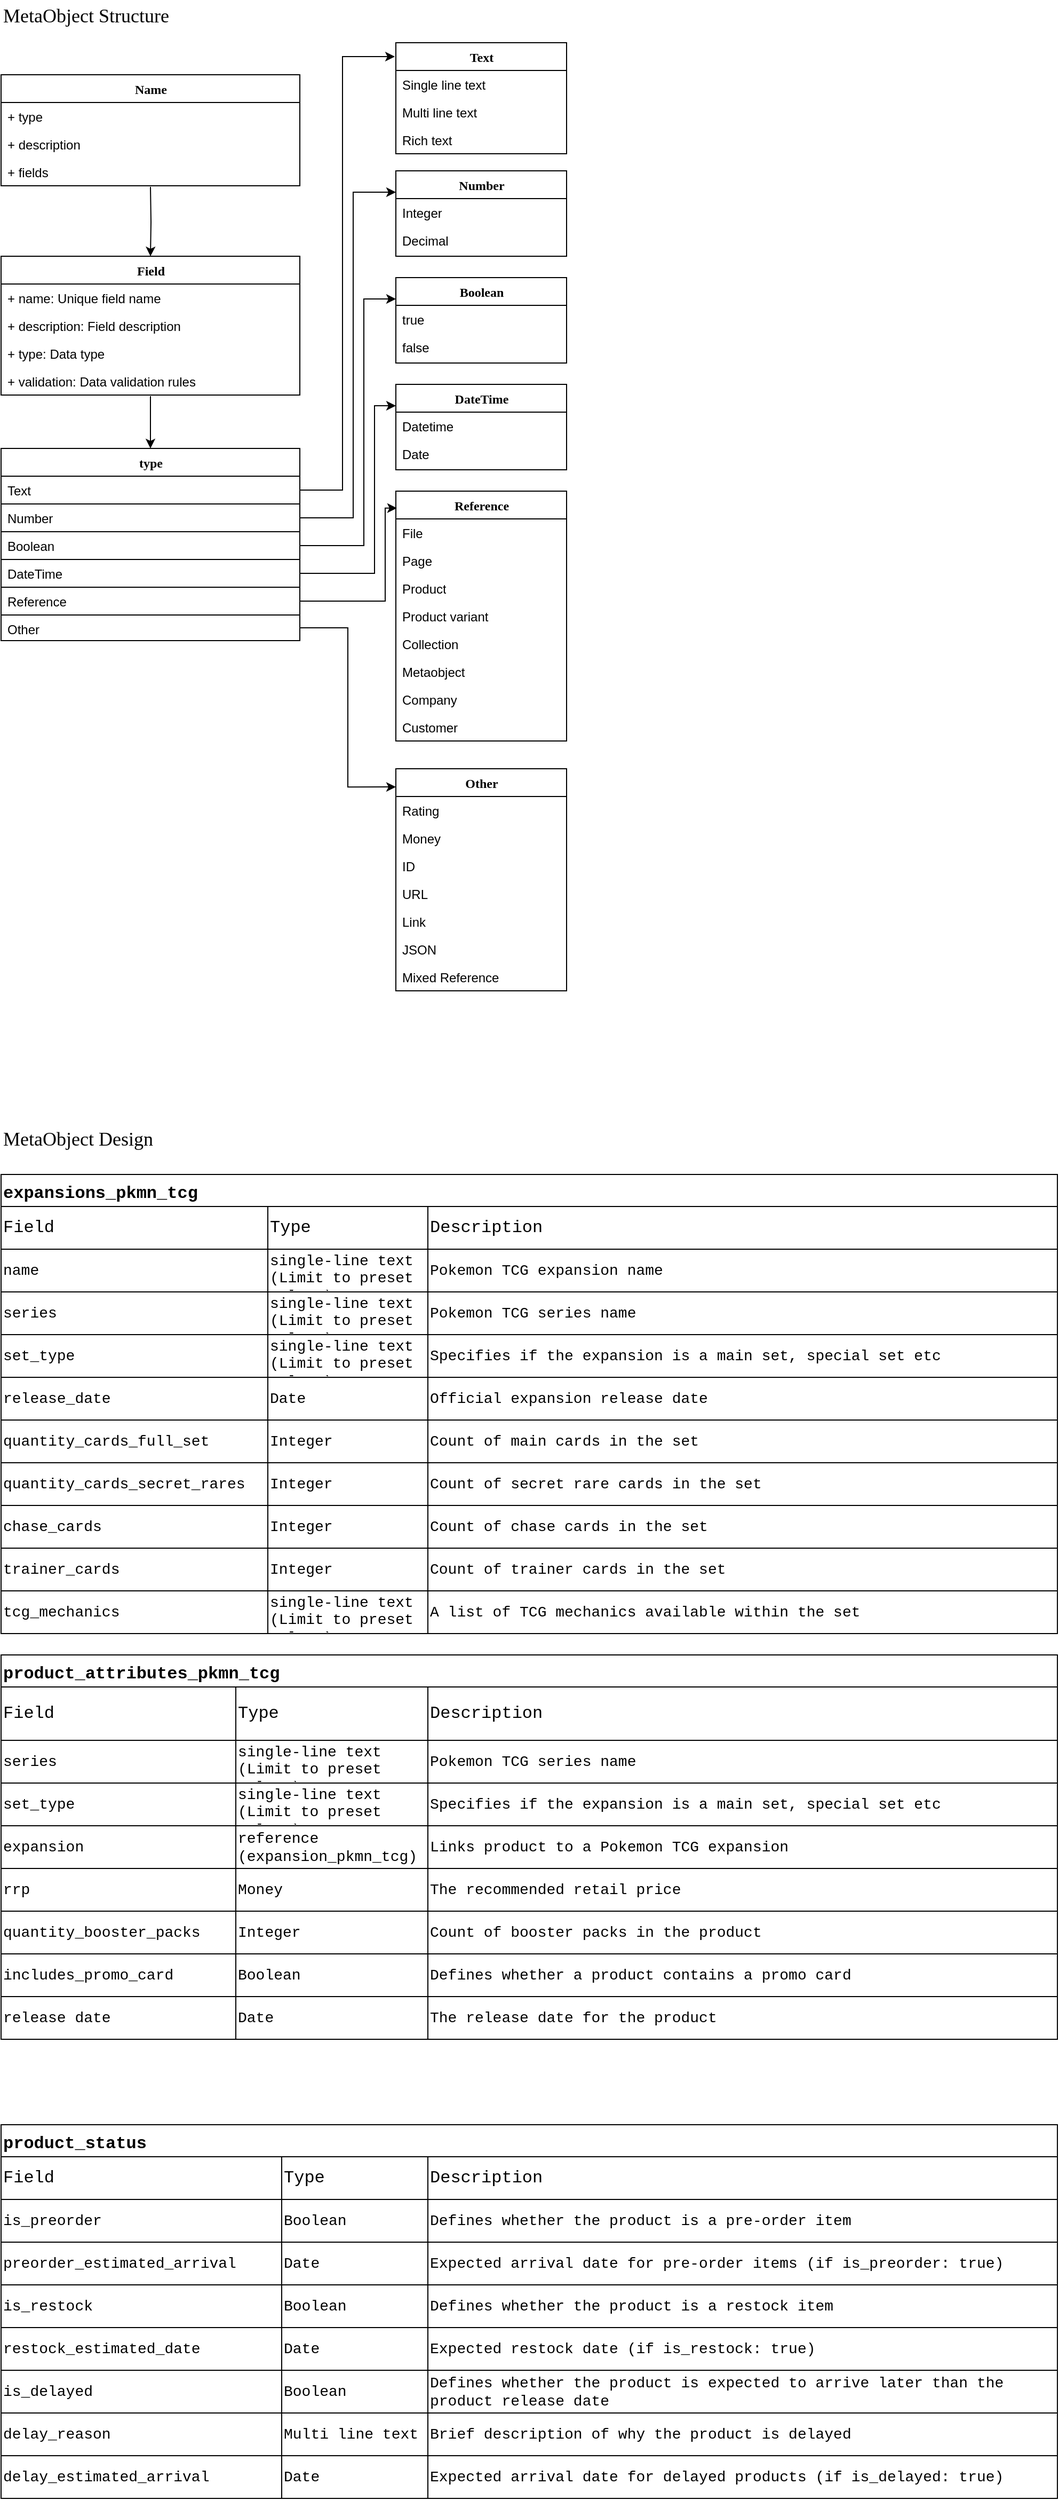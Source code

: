 <mxfile version="24.7.14">
  <diagram name="Page-1" id="9f46799a-70d6-7492-0946-bef42562c5a5">
    <mxGraphModel dx="1231" dy="1105" grid="1" gridSize="10" guides="1" tooltips="1" connect="1" arrows="1" fold="1" page="1" pageScale="1" pageWidth="1100" pageHeight="850" background="none" math="0" shadow="0">
      <root>
        <mxCell id="0" />
        <mxCell id="1" parent="0" />
        <mxCell id="96VNQNrVo2CyEQLn822Q-3" value="MetaObject Structure " style="text;html=1;align=left;verticalAlign=middle;whiteSpace=wrap;rounded=0;fontFamily=Verdana;fontSize=18;" vertex="1" parent="1">
          <mxGeometry x="40" y="40" width="210" height="30" as="geometry" />
        </mxCell>
        <mxCell id="96VNQNrVo2CyEQLn822Q-5" value="Name" style="swimlane;html=1;fontStyle=1;align=center;verticalAlign=top;childLayout=stackLayout;horizontal=1;startSize=26;horizontalStack=0;resizeParent=1;resizeLast=0;collapsible=1;marginBottom=0;swimlaneFillColor=#ffffff;rounded=0;shadow=0;comic=0;labelBackgroundColor=none;strokeWidth=1;fillColor=none;fontFamily=Verdana;fontSize=12" vertex="1" parent="1">
          <mxGeometry x="40" y="110" width="280" height="104" as="geometry" />
        </mxCell>
        <mxCell id="96VNQNrVo2CyEQLn822Q-7" value="&lt;div&gt;+ type&lt;/div&gt;" style="text;html=1;strokeColor=none;fillColor=none;align=left;verticalAlign=top;spacingLeft=4;spacingRight=4;whiteSpace=wrap;overflow=hidden;rotatable=0;points=[[0,0.5],[1,0.5]];portConstraint=eastwest;" vertex="1" parent="96VNQNrVo2CyEQLn822Q-5">
          <mxGeometry y="26" width="280" height="26" as="geometry" />
        </mxCell>
        <mxCell id="96VNQNrVo2CyEQLn822Q-18" value="+ description" style="text;html=1;strokeColor=none;fillColor=none;align=left;verticalAlign=top;spacingLeft=4;spacingRight=4;whiteSpace=wrap;overflow=hidden;rotatable=0;points=[[0,0.5],[1,0.5]];portConstraint=eastwest;" vertex="1" parent="96VNQNrVo2CyEQLn822Q-5">
          <mxGeometry y="52" width="280" height="26" as="geometry" />
        </mxCell>
        <mxCell id="96VNQNrVo2CyEQLn822Q-49" value="+ fields" style="text;html=1;strokeColor=none;fillColor=none;align=left;verticalAlign=top;spacingLeft=4;spacingRight=4;whiteSpace=wrap;overflow=hidden;rotatable=0;points=[[0,0.5],[1,0.5]];portConstraint=eastwest;" vertex="1" parent="96VNQNrVo2CyEQLn822Q-5">
          <mxGeometry y="78" width="280" height="26" as="geometry" />
        </mxCell>
        <mxCell id="96VNQNrVo2CyEQLn822Q-91" style="edgeStyle=orthogonalEdgeStyle;rounded=0;orthogonalLoop=1;jettySize=auto;html=1;entryX=0.5;entryY=0;entryDx=0;entryDy=0;exitX=0.5;exitY=1.038;exitDx=0;exitDy=0;exitPerimeter=0;" edge="1" parent="1" source="96VNQNrVo2CyEQLn822Q-17" target="96VNQNrVo2CyEQLn822Q-50">
          <mxGeometry relative="1" as="geometry" />
        </mxCell>
        <mxCell id="96VNQNrVo2CyEQLn822Q-13" value="Field" style="swimlane;html=1;fontStyle=1;align=center;verticalAlign=top;childLayout=stackLayout;horizontal=1;startSize=26;horizontalStack=0;resizeParent=1;resizeLast=0;collapsible=1;marginBottom=0;swimlaneFillColor=#ffffff;rounded=0;shadow=0;comic=0;labelBackgroundColor=none;strokeWidth=1;fillColor=none;fontFamily=Verdana;fontSize=12" vertex="1" parent="1">
          <mxGeometry x="40" y="280" width="280" height="130" as="geometry" />
        </mxCell>
        <mxCell id="96VNQNrVo2CyEQLn822Q-14" value="&lt;div&gt;+ name: Unique field name&lt;/div&gt;&amp;nbsp;" style="text;html=1;strokeColor=none;fillColor=none;align=left;verticalAlign=top;spacingLeft=4;spacingRight=4;whiteSpace=wrap;overflow=hidden;rotatable=0;points=[[0,0.5],[1,0.5]];portConstraint=eastwest;" vertex="1" parent="96VNQNrVo2CyEQLn822Q-13">
          <mxGeometry y="26" width="280" height="26" as="geometry" />
        </mxCell>
        <mxCell id="96VNQNrVo2CyEQLn822Q-15" value="&lt;div&gt;+ description&lt;span style=&quot;white-space: pre;&quot;&gt;: Field description&lt;/span&gt;&lt;/div&gt;" style="text;html=1;strokeColor=none;fillColor=none;align=left;verticalAlign=top;spacingLeft=4;spacingRight=4;whiteSpace=wrap;overflow=hidden;rotatable=0;points=[[0,0.5],[1,0.5]];portConstraint=eastwest;" vertex="1" parent="96VNQNrVo2CyEQLn822Q-13">
          <mxGeometry y="52" width="280" height="26" as="geometry" />
        </mxCell>
        <mxCell id="96VNQNrVo2CyEQLn822Q-16" value="+ type: Data type" style="text;html=1;strokeColor=none;fillColor=none;align=left;verticalAlign=top;spacingLeft=4;spacingRight=4;whiteSpace=wrap;overflow=hidden;rotatable=0;points=[[0,0.5],[1,0.5]];portConstraint=eastwest;" vertex="1" parent="96VNQNrVo2CyEQLn822Q-13">
          <mxGeometry y="78" width="280" height="26" as="geometry" />
        </mxCell>
        <mxCell id="96VNQNrVo2CyEQLn822Q-17" value="+ validation: Data validation rules" style="text;html=1;strokeColor=none;fillColor=none;align=left;verticalAlign=top;spacingLeft=4;spacingRight=4;whiteSpace=wrap;overflow=hidden;rotatable=0;points=[[0,0.5],[1,0.5]];portConstraint=eastwest;" vertex="1" parent="96VNQNrVo2CyEQLn822Q-13">
          <mxGeometry y="104" width="280" height="26" as="geometry" />
        </mxCell>
        <mxCell id="96VNQNrVo2CyEQLn822Q-44" value="MetaObject Design" style="text;html=1;align=left;verticalAlign=middle;whiteSpace=wrap;rounded=0;fontFamily=Verdana;fontSize=18;" vertex="1" parent="1">
          <mxGeometry x="40" y="1090" width="210" height="33" as="geometry" />
        </mxCell>
        <mxCell id="96VNQNrVo2CyEQLn822Q-50" value="type" style="swimlane;html=1;fontStyle=1;align=center;verticalAlign=top;childLayout=stackLayout;horizontal=1;startSize=26;horizontalStack=0;resizeParent=1;resizeLast=0;collapsible=1;marginBottom=0;swimlaneFillColor=#ffffff;rounded=0;shadow=0;comic=0;labelBackgroundColor=none;strokeWidth=1;fillColor=none;fontFamily=Verdana;fontSize=12" vertex="1" parent="1">
          <mxGeometry x="40" y="460" width="280" height="180" as="geometry" />
        </mxCell>
        <mxCell id="96VNQNrVo2CyEQLn822Q-51" value="Text" style="text;html=1;strokeColor=default;fillColor=none;align=left;verticalAlign=top;spacingLeft=4;spacingRight=4;whiteSpace=wrap;overflow=hidden;rotatable=0;points=[[0,0.5],[1,0.5]];portConstraint=eastwest;" vertex="1" parent="96VNQNrVo2CyEQLn822Q-50">
          <mxGeometry y="26" width="280" height="26" as="geometry" />
        </mxCell>
        <mxCell id="96VNQNrVo2CyEQLn822Q-52" value="Number" style="text;html=1;strokeColor=default;fillColor=none;align=left;verticalAlign=top;spacingLeft=4;spacingRight=4;whiteSpace=wrap;overflow=hidden;rotatable=0;points=[[0,0.5],[1,0.5]];portConstraint=eastwest;" vertex="1" parent="96VNQNrVo2CyEQLn822Q-50">
          <mxGeometry y="52" width="280" height="26" as="geometry" />
        </mxCell>
        <mxCell id="96VNQNrVo2CyEQLn822Q-53" value="Boolean" style="text;html=1;strokeColor=default;fillColor=none;align=left;verticalAlign=top;spacingLeft=4;spacingRight=4;whiteSpace=wrap;overflow=hidden;rotatable=0;points=[[0,0.5],[1,0.5]];portConstraint=eastwest;" vertex="1" parent="96VNQNrVo2CyEQLn822Q-50">
          <mxGeometry y="78" width="280" height="26" as="geometry" />
        </mxCell>
        <mxCell id="96VNQNrVo2CyEQLn822Q-54" value="DateTime" style="text;html=1;strokeColor=default;fillColor=none;align=left;verticalAlign=top;spacingLeft=4;spacingRight=4;whiteSpace=wrap;overflow=hidden;rotatable=0;points=[[0,0.5],[1,0.5]];portConstraint=eastwest;" vertex="1" parent="96VNQNrVo2CyEQLn822Q-50">
          <mxGeometry y="104" width="280" height="26" as="geometry" />
        </mxCell>
        <mxCell id="96VNQNrVo2CyEQLn822Q-55" value="Reference" style="text;html=1;strokeColor=default;fillColor=none;align=left;verticalAlign=top;spacingLeft=4;spacingRight=4;whiteSpace=wrap;overflow=hidden;rotatable=0;points=[[0,0.5],[1,0.5]];portConstraint=eastwest;" vertex="1" parent="96VNQNrVo2CyEQLn822Q-50">
          <mxGeometry y="130" width="280" height="26" as="geometry" />
        </mxCell>
        <mxCell id="96VNQNrVo2CyEQLn822Q-56" value="Other" style="text;html=1;strokeColor=default;fillColor=none;align=left;verticalAlign=top;spacingLeft=4;spacingRight=4;whiteSpace=wrap;overflow=hidden;rotatable=0;points=[[0,0.5],[1,0.5]];portConstraint=eastwest;" vertex="1" parent="96VNQNrVo2CyEQLn822Q-50">
          <mxGeometry y="156" width="280" height="24" as="geometry" />
        </mxCell>
        <mxCell id="96VNQNrVo2CyEQLn822Q-67" value="Number" style="swimlane;html=1;fontStyle=1;align=center;verticalAlign=top;childLayout=stackLayout;horizontal=1;startSize=26;horizontalStack=0;resizeParent=1;resizeLast=0;collapsible=1;marginBottom=0;swimlaneFillColor=#ffffff;rounded=0;shadow=0;comic=0;labelBackgroundColor=none;strokeWidth=1;fillColor=none;fontFamily=Verdana;fontSize=12" vertex="1" parent="1">
          <mxGeometry x="410" y="200" width="160" height="80" as="geometry" />
        </mxCell>
        <mxCell id="96VNQNrVo2CyEQLn822Q-68" value="Integer" style="text;html=1;strokeColor=none;fillColor=none;align=left;verticalAlign=top;spacingLeft=4;spacingRight=4;whiteSpace=wrap;overflow=hidden;rotatable=0;points=[[0,0.5],[1,0.5]];portConstraint=eastwest;" vertex="1" parent="96VNQNrVo2CyEQLn822Q-67">
          <mxGeometry y="26" width="160" height="26" as="geometry" />
        </mxCell>
        <mxCell id="96VNQNrVo2CyEQLn822Q-69" value="Decimal" style="text;html=1;strokeColor=none;fillColor=none;align=left;verticalAlign=top;spacingLeft=4;spacingRight=4;whiteSpace=wrap;overflow=hidden;rotatable=0;points=[[0,0.5],[1,0.5]];portConstraint=eastwest;" vertex="1" parent="96VNQNrVo2CyEQLn822Q-67">
          <mxGeometry y="52" width="160" height="26" as="geometry" />
        </mxCell>
        <mxCell id="96VNQNrVo2CyEQLn822Q-71" value="Boolean" style="swimlane;html=1;fontStyle=1;align=center;verticalAlign=top;childLayout=stackLayout;horizontal=1;startSize=26;horizontalStack=0;resizeParent=1;resizeLast=0;collapsible=1;marginBottom=0;swimlaneFillColor=#ffffff;rounded=0;shadow=0;comic=0;labelBackgroundColor=none;strokeWidth=1;fillColor=none;fontFamily=Verdana;fontSize=12" vertex="1" parent="1">
          <mxGeometry x="410" y="300" width="160" height="80" as="geometry" />
        </mxCell>
        <mxCell id="96VNQNrVo2CyEQLn822Q-72" value="true" style="text;html=1;strokeColor=none;fillColor=none;align=left;verticalAlign=top;spacingLeft=4;spacingRight=4;whiteSpace=wrap;overflow=hidden;rotatable=0;points=[[0,0.5],[1,0.5]];portConstraint=eastwest;" vertex="1" parent="96VNQNrVo2CyEQLn822Q-71">
          <mxGeometry y="26" width="160" height="26" as="geometry" />
        </mxCell>
        <mxCell id="96VNQNrVo2CyEQLn822Q-73" value="false" style="text;html=1;strokeColor=none;fillColor=none;align=left;verticalAlign=top;spacingLeft=4;spacingRight=4;whiteSpace=wrap;overflow=hidden;rotatable=0;points=[[0,0.5],[1,0.5]];portConstraint=eastwest;" vertex="1" parent="96VNQNrVo2CyEQLn822Q-71">
          <mxGeometry y="52" width="160" height="26" as="geometry" />
        </mxCell>
        <mxCell id="96VNQNrVo2CyEQLn822Q-74" value="DateTime" style="swimlane;html=1;fontStyle=1;align=center;verticalAlign=top;childLayout=stackLayout;horizontal=1;startSize=26;horizontalStack=0;resizeParent=1;resizeLast=0;collapsible=1;marginBottom=0;swimlaneFillColor=#ffffff;rounded=0;shadow=0;comic=0;labelBackgroundColor=none;strokeWidth=1;fillColor=none;fontFamily=Verdana;fontSize=12" vertex="1" parent="1">
          <mxGeometry x="410" y="400" width="160" height="80" as="geometry" />
        </mxCell>
        <mxCell id="96VNQNrVo2CyEQLn822Q-75" value="Datetime" style="text;html=1;strokeColor=none;fillColor=none;align=left;verticalAlign=top;spacingLeft=4;spacingRight=4;whiteSpace=wrap;overflow=hidden;rotatable=0;points=[[0,0.5],[1,0.5]];portConstraint=eastwest;" vertex="1" parent="96VNQNrVo2CyEQLn822Q-74">
          <mxGeometry y="26" width="160" height="26" as="geometry" />
        </mxCell>
        <mxCell id="96VNQNrVo2CyEQLn822Q-76" value="Date" style="text;html=1;strokeColor=none;fillColor=none;align=left;verticalAlign=top;spacingLeft=4;spacingRight=4;whiteSpace=wrap;overflow=hidden;rotatable=0;points=[[0,0.5],[1,0.5]];portConstraint=eastwest;" vertex="1" parent="96VNQNrVo2CyEQLn822Q-74">
          <mxGeometry y="52" width="160" height="26" as="geometry" />
        </mxCell>
        <mxCell id="96VNQNrVo2CyEQLn822Q-77" value="Reference" style="swimlane;html=1;fontStyle=1;align=center;verticalAlign=top;childLayout=stackLayout;horizontal=1;startSize=26;horizontalStack=0;resizeParent=1;resizeLast=0;collapsible=1;marginBottom=0;swimlaneFillColor=#ffffff;rounded=0;shadow=0;comic=0;labelBackgroundColor=none;strokeWidth=1;fillColor=none;fontFamily=Verdana;fontSize=12" vertex="1" parent="1">
          <mxGeometry x="410" y="500" width="160" height="234" as="geometry" />
        </mxCell>
        <mxCell id="96VNQNrVo2CyEQLn822Q-78" value="File" style="text;html=1;strokeColor=none;fillColor=none;align=left;verticalAlign=top;spacingLeft=4;spacingRight=4;whiteSpace=wrap;overflow=hidden;rotatable=0;points=[[0,0.5],[1,0.5]];portConstraint=eastwest;" vertex="1" parent="96VNQNrVo2CyEQLn822Q-77">
          <mxGeometry y="26" width="160" height="26" as="geometry" />
        </mxCell>
        <mxCell id="96VNQNrVo2CyEQLn822Q-79" value="Page" style="text;html=1;strokeColor=none;fillColor=none;align=left;verticalAlign=top;spacingLeft=4;spacingRight=4;whiteSpace=wrap;overflow=hidden;rotatable=0;points=[[0,0.5],[1,0.5]];portConstraint=eastwest;" vertex="1" parent="96VNQNrVo2CyEQLn822Q-77">
          <mxGeometry y="52" width="160" height="26" as="geometry" />
        </mxCell>
        <mxCell id="96VNQNrVo2CyEQLn822Q-80" value="Product" style="text;html=1;strokeColor=none;fillColor=none;align=left;verticalAlign=top;spacingLeft=4;spacingRight=4;whiteSpace=wrap;overflow=hidden;rotatable=0;points=[[0,0.5],[1,0.5]];portConstraint=eastwest;" vertex="1" parent="96VNQNrVo2CyEQLn822Q-77">
          <mxGeometry y="78" width="160" height="26" as="geometry" />
        </mxCell>
        <mxCell id="96VNQNrVo2CyEQLn822Q-81" value="Product variant" style="text;html=1;strokeColor=none;fillColor=none;align=left;verticalAlign=top;spacingLeft=4;spacingRight=4;whiteSpace=wrap;overflow=hidden;rotatable=0;points=[[0,0.5],[1,0.5]];portConstraint=eastwest;" vertex="1" parent="96VNQNrVo2CyEQLn822Q-77">
          <mxGeometry y="104" width="160" height="26" as="geometry" />
        </mxCell>
        <mxCell id="96VNQNrVo2CyEQLn822Q-82" value="Collection" style="text;html=1;strokeColor=none;fillColor=none;align=left;verticalAlign=top;spacingLeft=4;spacingRight=4;whiteSpace=wrap;overflow=hidden;rotatable=0;points=[[0,0.5],[1,0.5]];portConstraint=eastwest;" vertex="1" parent="96VNQNrVo2CyEQLn822Q-77">
          <mxGeometry y="130" width="160" height="26" as="geometry" />
        </mxCell>
        <mxCell id="96VNQNrVo2CyEQLn822Q-83" value="Metaobject" style="text;html=1;strokeColor=none;fillColor=none;align=left;verticalAlign=top;spacingLeft=4;spacingRight=4;whiteSpace=wrap;overflow=hidden;rotatable=0;points=[[0,0.5],[1,0.5]];portConstraint=eastwest;" vertex="1" parent="96VNQNrVo2CyEQLn822Q-77">
          <mxGeometry y="156" width="160" height="26" as="geometry" />
        </mxCell>
        <mxCell id="96VNQNrVo2CyEQLn822Q-84" value="Company" style="text;html=1;strokeColor=none;fillColor=none;align=left;verticalAlign=top;spacingLeft=4;spacingRight=4;whiteSpace=wrap;overflow=hidden;rotatable=0;points=[[0,0.5],[1,0.5]];portConstraint=eastwest;" vertex="1" parent="96VNQNrVo2CyEQLn822Q-77">
          <mxGeometry y="182" width="160" height="26" as="geometry" />
        </mxCell>
        <mxCell id="96VNQNrVo2CyEQLn822Q-85" value="Customer" style="text;html=1;strokeColor=none;fillColor=none;align=left;verticalAlign=top;spacingLeft=4;spacingRight=4;whiteSpace=wrap;overflow=hidden;rotatable=0;points=[[0,0.5],[1,0.5]];portConstraint=eastwest;" vertex="1" parent="96VNQNrVo2CyEQLn822Q-77">
          <mxGeometry y="208" width="160" height="26" as="geometry" />
        </mxCell>
        <mxCell id="96VNQNrVo2CyEQLn822Q-86" value="Text" style="swimlane;html=1;fontStyle=1;align=center;verticalAlign=top;childLayout=stackLayout;horizontal=1;startSize=26;horizontalStack=0;resizeParent=1;resizeLast=0;collapsible=1;marginBottom=0;swimlaneFillColor=#ffffff;rounded=0;shadow=0;comic=0;labelBackgroundColor=none;strokeWidth=1;fillColor=none;fontFamily=Verdana;fontSize=12" vertex="1" parent="1">
          <mxGeometry x="410" y="80" width="160" height="104" as="geometry" />
        </mxCell>
        <mxCell id="96VNQNrVo2CyEQLn822Q-87" value="Single line text" style="text;html=1;strokeColor=none;fillColor=none;align=left;verticalAlign=top;spacingLeft=4;spacingRight=4;whiteSpace=wrap;overflow=hidden;rotatable=0;points=[[0,0.5],[1,0.5]];portConstraint=eastwest;" vertex="1" parent="96VNQNrVo2CyEQLn822Q-86">
          <mxGeometry y="26" width="160" height="26" as="geometry" />
        </mxCell>
        <mxCell id="96VNQNrVo2CyEQLn822Q-88" value="Multi line text" style="text;html=1;strokeColor=none;fillColor=none;align=left;verticalAlign=top;spacingLeft=4;spacingRight=4;whiteSpace=wrap;overflow=hidden;rotatable=0;points=[[0,0.5],[1,0.5]];portConstraint=eastwest;" vertex="1" parent="96VNQNrVo2CyEQLn822Q-86">
          <mxGeometry y="52" width="160" height="26" as="geometry" />
        </mxCell>
        <mxCell id="96VNQNrVo2CyEQLn822Q-89" value="Rich text" style="text;html=1;strokeColor=none;fillColor=none;align=left;verticalAlign=top;spacingLeft=4;spacingRight=4;whiteSpace=wrap;overflow=hidden;rotatable=0;points=[[0,0.5],[1,0.5]];portConstraint=eastwest;" vertex="1" parent="96VNQNrVo2CyEQLn822Q-86">
          <mxGeometry y="78" width="160" height="26" as="geometry" />
        </mxCell>
        <mxCell id="96VNQNrVo2CyEQLn822Q-90" style="edgeStyle=orthogonalEdgeStyle;rounded=0;orthogonalLoop=1;jettySize=auto;html=1;entryX=0.5;entryY=0;entryDx=0;entryDy=0;" edge="1" parent="1" target="96VNQNrVo2CyEQLn822Q-13">
          <mxGeometry relative="1" as="geometry">
            <mxPoint x="180" y="215" as="sourcePoint" />
          </mxGeometry>
        </mxCell>
        <mxCell id="96VNQNrVo2CyEQLn822Q-92" style="edgeStyle=orthogonalEdgeStyle;rounded=0;orthogonalLoop=1;jettySize=auto;html=1;entryX=-0.006;entryY=0.125;entryDx=0;entryDy=0;entryPerimeter=0;" edge="1" parent="1" source="96VNQNrVo2CyEQLn822Q-51" target="96VNQNrVo2CyEQLn822Q-86">
          <mxGeometry relative="1" as="geometry">
            <Array as="points">
              <mxPoint x="360" y="499" />
              <mxPoint x="360" y="93" />
            </Array>
          </mxGeometry>
        </mxCell>
        <mxCell id="96VNQNrVo2CyEQLn822Q-93" style="edgeStyle=orthogonalEdgeStyle;rounded=0;orthogonalLoop=1;jettySize=auto;html=1;entryX=0;entryY=0.25;entryDx=0;entryDy=0;" edge="1" parent="1" source="96VNQNrVo2CyEQLn822Q-52" target="96VNQNrVo2CyEQLn822Q-67">
          <mxGeometry relative="1" as="geometry">
            <Array as="points">
              <mxPoint x="370" y="525" />
              <mxPoint x="370" y="220" />
            </Array>
          </mxGeometry>
        </mxCell>
        <mxCell id="96VNQNrVo2CyEQLn822Q-94" style="edgeStyle=orthogonalEdgeStyle;rounded=0;orthogonalLoop=1;jettySize=auto;html=1;entryX=0;entryY=0.25;entryDx=0;entryDy=0;" edge="1" parent="1" source="96VNQNrVo2CyEQLn822Q-53" target="96VNQNrVo2CyEQLn822Q-71">
          <mxGeometry relative="1" as="geometry">
            <Array as="points">
              <mxPoint x="380" y="551" />
              <mxPoint x="380" y="320" />
            </Array>
          </mxGeometry>
        </mxCell>
        <mxCell id="96VNQNrVo2CyEQLn822Q-95" style="edgeStyle=orthogonalEdgeStyle;rounded=0;orthogonalLoop=1;jettySize=auto;html=1;entryX=0;entryY=0.25;entryDx=0;entryDy=0;" edge="1" parent="1" source="96VNQNrVo2CyEQLn822Q-54" target="96VNQNrVo2CyEQLn822Q-74">
          <mxGeometry relative="1" as="geometry">
            <Array as="points">
              <mxPoint x="390" y="577" />
              <mxPoint x="390" y="420" />
            </Array>
          </mxGeometry>
        </mxCell>
        <mxCell id="96VNQNrVo2CyEQLn822Q-96" style="edgeStyle=orthogonalEdgeStyle;rounded=0;orthogonalLoop=1;jettySize=auto;html=1;entryX=0.006;entryY=0.068;entryDx=0;entryDy=0;entryPerimeter=0;" edge="1" parent="1" source="96VNQNrVo2CyEQLn822Q-55" target="96VNQNrVo2CyEQLn822Q-77">
          <mxGeometry relative="1" as="geometry">
            <Array as="points">
              <mxPoint x="400" y="603" />
              <mxPoint x="400" y="516" />
            </Array>
          </mxGeometry>
        </mxCell>
        <mxCell id="96VNQNrVo2CyEQLn822Q-97" value="Other" style="swimlane;html=1;fontStyle=1;align=center;verticalAlign=top;childLayout=stackLayout;horizontal=1;startSize=26;horizontalStack=0;resizeParent=1;resizeLast=0;collapsible=1;marginBottom=0;swimlaneFillColor=#ffffff;rounded=0;shadow=0;comic=0;labelBackgroundColor=none;strokeWidth=1;fillColor=none;fontFamily=Verdana;fontSize=12" vertex="1" parent="1">
          <mxGeometry x="410" y="760" width="160" height="208" as="geometry" />
        </mxCell>
        <mxCell id="96VNQNrVo2CyEQLn822Q-98" value="Rating" style="text;html=1;strokeColor=none;fillColor=none;align=left;verticalAlign=top;spacingLeft=4;spacingRight=4;whiteSpace=wrap;overflow=hidden;rotatable=0;points=[[0,0.5],[1,0.5]];portConstraint=eastwest;" vertex="1" parent="96VNQNrVo2CyEQLn822Q-97">
          <mxGeometry y="26" width="160" height="26" as="geometry" />
        </mxCell>
        <mxCell id="96VNQNrVo2CyEQLn822Q-99" value="Money" style="text;html=1;strokeColor=none;fillColor=none;align=left;verticalAlign=top;spacingLeft=4;spacingRight=4;whiteSpace=wrap;overflow=hidden;rotatable=0;points=[[0,0.5],[1,0.5]];portConstraint=eastwest;" vertex="1" parent="96VNQNrVo2CyEQLn822Q-97">
          <mxGeometry y="52" width="160" height="26" as="geometry" />
        </mxCell>
        <mxCell id="96VNQNrVo2CyEQLn822Q-100" value="ID" style="text;html=1;strokeColor=none;fillColor=none;align=left;verticalAlign=top;spacingLeft=4;spacingRight=4;whiteSpace=wrap;overflow=hidden;rotatable=0;points=[[0,0.5],[1,0.5]];portConstraint=eastwest;" vertex="1" parent="96VNQNrVo2CyEQLn822Q-97">
          <mxGeometry y="78" width="160" height="26" as="geometry" />
        </mxCell>
        <mxCell id="96VNQNrVo2CyEQLn822Q-101" value="URL" style="text;html=1;strokeColor=none;fillColor=none;align=left;verticalAlign=top;spacingLeft=4;spacingRight=4;whiteSpace=wrap;overflow=hidden;rotatable=0;points=[[0,0.5],[1,0.5]];portConstraint=eastwest;" vertex="1" parent="96VNQNrVo2CyEQLn822Q-97">
          <mxGeometry y="104" width="160" height="26" as="geometry" />
        </mxCell>
        <mxCell id="96VNQNrVo2CyEQLn822Q-102" value="Link" style="text;html=1;strokeColor=none;fillColor=none;align=left;verticalAlign=top;spacingLeft=4;spacingRight=4;whiteSpace=wrap;overflow=hidden;rotatable=0;points=[[0,0.5],[1,0.5]];portConstraint=eastwest;" vertex="1" parent="96VNQNrVo2CyEQLn822Q-97">
          <mxGeometry y="130" width="160" height="26" as="geometry" />
        </mxCell>
        <mxCell id="96VNQNrVo2CyEQLn822Q-103" value="JSON" style="text;html=1;strokeColor=none;fillColor=none;align=left;verticalAlign=top;spacingLeft=4;spacingRight=4;whiteSpace=wrap;overflow=hidden;rotatable=0;points=[[0,0.5],[1,0.5]];portConstraint=eastwest;" vertex="1" parent="96VNQNrVo2CyEQLn822Q-97">
          <mxGeometry y="156" width="160" height="26" as="geometry" />
        </mxCell>
        <mxCell id="96VNQNrVo2CyEQLn822Q-104" value="Mixed Reference" style="text;html=1;strokeColor=none;fillColor=none;align=left;verticalAlign=top;spacingLeft=4;spacingRight=4;whiteSpace=wrap;overflow=hidden;rotatable=0;points=[[0,0.5],[1,0.5]];portConstraint=eastwest;" vertex="1" parent="96VNQNrVo2CyEQLn822Q-97">
          <mxGeometry y="182" width="160" height="26" as="geometry" />
        </mxCell>
        <mxCell id="96VNQNrVo2CyEQLn822Q-108" style="edgeStyle=orthogonalEdgeStyle;rounded=0;orthogonalLoop=1;jettySize=auto;html=1;entryX=0;entryY=0.082;entryDx=0;entryDy=0;entryPerimeter=0;" edge="1" parent="1" source="96VNQNrVo2CyEQLn822Q-56" target="96VNQNrVo2CyEQLn822Q-97">
          <mxGeometry relative="1" as="geometry" />
        </mxCell>
        <mxCell id="96VNQNrVo2CyEQLn822Q-133" value="expansions_pkmn_tcg" style="shape=table;startSize=30;container=1;collapsible=0;childLayout=tableLayout;strokeColor=default;fontSize=16;fontStyle=1;fontFamily=Courier New;align=left;" vertex="1" parent="1">
          <mxGeometry x="40" y="1140" width="990" height="430" as="geometry" />
        </mxCell>
        <mxCell id="96VNQNrVo2CyEQLn822Q-134" value="" style="shape=tableRow;horizontal=0;startSize=0;swimlaneHead=0;swimlaneBody=0;strokeColor=inherit;top=0;left=0;bottom=0;right=0;collapsible=0;dropTarget=0;fillColor=none;points=[[0,0.5],[1,0.5]];portConstraint=eastwest;fontSize=16;" vertex="1" parent="96VNQNrVo2CyEQLn822Q-133">
          <mxGeometry y="30" width="990" height="40" as="geometry" />
        </mxCell>
        <mxCell id="96VNQNrVo2CyEQLn822Q-135" value="Field&lt;span style=&quot;white-space: pre;&quot;&gt;&#x9;&lt;/span&gt;" style="shape=partialRectangle;html=1;whiteSpace=wrap;connectable=0;strokeColor=default;overflow=hidden;fillColor=default;top=1;left=1;bottom=1;right=1;pointerEvents=1;fontSize=16;fontFamily=Courier New;align=left;" vertex="1" parent="96VNQNrVo2CyEQLn822Q-134">
          <mxGeometry width="250" height="40" as="geometry">
            <mxRectangle width="250" height="40" as="alternateBounds" />
          </mxGeometry>
        </mxCell>
        <mxCell id="96VNQNrVo2CyEQLn822Q-136" value="Type" style="shape=partialRectangle;html=1;whiteSpace=wrap;connectable=0;strokeColor=default;overflow=hidden;fillColor=default;top=1;left=1;bottom=1;right=1;pointerEvents=1;fontSize=16;fontFamily=Courier New;align=left;" vertex="1" parent="96VNQNrVo2CyEQLn822Q-134">
          <mxGeometry x="250" width="150" height="40" as="geometry">
            <mxRectangle width="150" height="40" as="alternateBounds" />
          </mxGeometry>
        </mxCell>
        <mxCell id="96VNQNrVo2CyEQLn822Q-137" value="Description" style="shape=partialRectangle;html=1;whiteSpace=wrap;connectable=0;strokeColor=default;overflow=hidden;fillColor=default;top=1;left=1;bottom=1;right=1;pointerEvents=1;fontSize=16;fontFamily=Courier New;align=left;" vertex="1" parent="96VNQNrVo2CyEQLn822Q-134">
          <mxGeometry x="400" width="590" height="40" as="geometry">
            <mxRectangle width="590" height="40" as="alternateBounds" />
          </mxGeometry>
        </mxCell>
        <mxCell id="96VNQNrVo2CyEQLn822Q-138" value="" style="shape=tableRow;horizontal=0;startSize=0;swimlaneHead=0;swimlaneBody=0;strokeColor=inherit;top=0;left=0;bottom=0;right=0;collapsible=0;dropTarget=0;fillColor=none;points=[[0,0.5],[1,0.5]];portConstraint=eastwest;fontSize=16;" vertex="1" parent="96VNQNrVo2CyEQLn822Q-133">
          <mxGeometry y="70" width="990" height="40" as="geometry" />
        </mxCell>
        <mxCell id="96VNQNrVo2CyEQLn822Q-139" value="name&lt;span style=&quot;white-space: pre; font-size: 14px;&quot;&gt;&#x9;&lt;/span&gt;" style="shape=partialRectangle;html=1;whiteSpace=wrap;connectable=0;strokeColor=inherit;overflow=hidden;fillColor=none;top=0;left=0;bottom=0;right=0;pointerEvents=1;fontSize=14;fontFamily=Courier New;align=left;" vertex="1" parent="96VNQNrVo2CyEQLn822Q-138">
          <mxGeometry width="250" height="40" as="geometry">
            <mxRectangle width="250" height="40" as="alternateBounds" />
          </mxGeometry>
        </mxCell>
        <mxCell id="96VNQNrVo2CyEQLn822Q-140" value="&lt;div&gt;single-line text&lt;/div&gt;&lt;div&gt;(Limit to preset values)&lt;/div&gt;" style="shape=partialRectangle;html=1;whiteSpace=wrap;connectable=0;strokeColor=inherit;overflow=hidden;fillColor=none;top=0;left=0;bottom=0;right=0;pointerEvents=1;fontSize=14;fontFamily=Courier New;align=left;" vertex="1" parent="96VNQNrVo2CyEQLn822Q-138">
          <mxGeometry x="250" width="150" height="40" as="geometry">
            <mxRectangle width="150" height="40" as="alternateBounds" />
          </mxGeometry>
        </mxCell>
        <mxCell id="96VNQNrVo2CyEQLn822Q-141" value="Pokemon TCG expansion name" style="shape=partialRectangle;html=1;whiteSpace=wrap;connectable=0;strokeColor=inherit;overflow=hidden;fillColor=none;top=0;left=0;bottom=0;right=0;pointerEvents=1;fontSize=14;fontFamily=Courier New;align=left;" vertex="1" parent="96VNQNrVo2CyEQLn822Q-138">
          <mxGeometry x="400" width="590" height="40" as="geometry">
            <mxRectangle width="590" height="40" as="alternateBounds" />
          </mxGeometry>
        </mxCell>
        <mxCell id="96VNQNrVo2CyEQLn822Q-142" value="" style="shape=tableRow;horizontal=0;startSize=0;swimlaneHead=0;swimlaneBody=0;strokeColor=inherit;top=0;left=0;bottom=0;right=0;collapsible=0;dropTarget=0;fillColor=none;points=[[0,0.5],[1,0.5]];portConstraint=eastwest;fontSize=16;" vertex="1" parent="96VNQNrVo2CyEQLn822Q-133">
          <mxGeometry y="110" width="990" height="40" as="geometry" />
        </mxCell>
        <mxCell id="96VNQNrVo2CyEQLn822Q-143" value="series" style="shape=partialRectangle;html=1;whiteSpace=wrap;connectable=0;strokeColor=inherit;overflow=hidden;fillColor=none;top=0;left=0;bottom=0;right=0;pointerEvents=1;fontSize=14;fontFamily=Courier New;align=left;" vertex="1" parent="96VNQNrVo2CyEQLn822Q-142">
          <mxGeometry width="250" height="40" as="geometry">
            <mxRectangle width="250" height="40" as="alternateBounds" />
          </mxGeometry>
        </mxCell>
        <mxCell id="96VNQNrVo2CyEQLn822Q-144" value="&lt;div&gt;single-line text&lt;/div&gt;&lt;div&gt;(Limit to preset values)&lt;/div&gt;" style="shape=partialRectangle;html=1;whiteSpace=wrap;connectable=0;strokeColor=inherit;overflow=hidden;fillColor=none;top=0;left=0;bottom=0;right=0;pointerEvents=1;fontSize=14;fontFamily=Courier New;align=left;" vertex="1" parent="96VNQNrVo2CyEQLn822Q-142">
          <mxGeometry x="250" width="150" height="40" as="geometry">
            <mxRectangle width="150" height="40" as="alternateBounds" />
          </mxGeometry>
        </mxCell>
        <mxCell id="96VNQNrVo2CyEQLn822Q-145" value="Pokemon TCG series name" style="shape=partialRectangle;html=1;whiteSpace=wrap;connectable=0;strokeColor=inherit;overflow=hidden;fillColor=none;top=0;left=0;bottom=0;right=0;pointerEvents=1;fontSize=14;fontFamily=Courier New;align=left;" vertex="1" parent="96VNQNrVo2CyEQLn822Q-142">
          <mxGeometry x="400" width="590" height="40" as="geometry">
            <mxRectangle width="590" height="40" as="alternateBounds" />
          </mxGeometry>
        </mxCell>
        <mxCell id="96VNQNrVo2CyEQLn822Q-150" style="shape=tableRow;horizontal=0;startSize=0;swimlaneHead=0;swimlaneBody=0;strokeColor=inherit;top=0;left=0;bottom=0;right=0;collapsible=0;dropTarget=0;fillColor=none;points=[[0,0.5],[1,0.5]];portConstraint=eastwest;fontSize=16;" vertex="1" parent="96VNQNrVo2CyEQLn822Q-133">
          <mxGeometry y="150" width="990" height="40" as="geometry" />
        </mxCell>
        <mxCell id="96VNQNrVo2CyEQLn822Q-151" value="set_type" style="shape=partialRectangle;html=1;whiteSpace=wrap;connectable=0;strokeColor=inherit;overflow=hidden;fillColor=none;top=0;left=0;bottom=0;right=0;pointerEvents=1;fontSize=14;fontFamily=Courier New;align=left;" vertex="1" parent="96VNQNrVo2CyEQLn822Q-150">
          <mxGeometry width="250" height="40" as="geometry">
            <mxRectangle width="250" height="40" as="alternateBounds" />
          </mxGeometry>
        </mxCell>
        <mxCell id="96VNQNrVo2CyEQLn822Q-152" value="&lt;div&gt;single-line text&lt;/div&gt;&lt;div&gt;(Limit to preset values)&lt;/div&gt;" style="shape=partialRectangle;html=1;whiteSpace=wrap;connectable=0;strokeColor=inherit;overflow=hidden;fillColor=none;top=0;left=0;bottom=0;right=0;pointerEvents=1;fontSize=14;fontFamily=Courier New;align=left;" vertex="1" parent="96VNQNrVo2CyEQLn822Q-150">
          <mxGeometry x="250" width="150" height="40" as="geometry">
            <mxRectangle width="150" height="40" as="alternateBounds" />
          </mxGeometry>
        </mxCell>
        <mxCell id="96VNQNrVo2CyEQLn822Q-153" value="Specifies if the expansion is a main set, special set etc" style="shape=partialRectangle;html=1;whiteSpace=wrap;connectable=0;strokeColor=inherit;overflow=hidden;fillColor=none;top=0;left=0;bottom=0;right=0;pointerEvents=1;fontSize=14;fontFamily=Courier New;align=left;" vertex="1" parent="96VNQNrVo2CyEQLn822Q-150">
          <mxGeometry x="400" width="590" height="40" as="geometry">
            <mxRectangle width="590" height="40" as="alternateBounds" />
          </mxGeometry>
        </mxCell>
        <mxCell id="96VNQNrVo2CyEQLn822Q-146" style="shape=tableRow;horizontal=0;startSize=0;swimlaneHead=0;swimlaneBody=0;strokeColor=inherit;top=0;left=0;bottom=0;right=0;collapsible=0;dropTarget=0;fillColor=none;points=[[0,0.5],[1,0.5]];portConstraint=eastwest;fontSize=16;" vertex="1" parent="96VNQNrVo2CyEQLn822Q-133">
          <mxGeometry y="190" width="990" height="40" as="geometry" />
        </mxCell>
        <mxCell id="96VNQNrVo2CyEQLn822Q-147" value="release_date&lt;span style=&quot;white-space: pre;&quot;&gt;&#x9;&lt;/span&gt;" style="shape=partialRectangle;html=1;whiteSpace=wrap;connectable=0;strokeColor=inherit;overflow=hidden;fillColor=none;top=0;left=0;bottom=0;right=0;pointerEvents=1;fontSize=14;fontFamily=Courier New;align=left;" vertex="1" parent="96VNQNrVo2CyEQLn822Q-146">
          <mxGeometry width="250" height="40" as="geometry">
            <mxRectangle width="250" height="40" as="alternateBounds" />
          </mxGeometry>
        </mxCell>
        <mxCell id="96VNQNrVo2CyEQLn822Q-148" value="Date" style="shape=partialRectangle;html=1;whiteSpace=wrap;connectable=0;strokeColor=inherit;overflow=hidden;fillColor=none;top=0;left=0;bottom=0;right=0;pointerEvents=1;fontSize=14;fontFamily=Courier New;align=left;" vertex="1" parent="96VNQNrVo2CyEQLn822Q-146">
          <mxGeometry x="250" width="150" height="40" as="geometry">
            <mxRectangle width="150" height="40" as="alternateBounds" />
          </mxGeometry>
        </mxCell>
        <mxCell id="96VNQNrVo2CyEQLn822Q-149" value="Official expansion release date" style="shape=partialRectangle;html=1;whiteSpace=wrap;connectable=0;strokeColor=inherit;overflow=hidden;fillColor=none;top=0;left=0;bottom=0;right=0;pointerEvents=1;fontSize=14;fontFamily=Courier New;align=left;" vertex="1" parent="96VNQNrVo2CyEQLn822Q-146">
          <mxGeometry x="400" width="590" height="40" as="geometry">
            <mxRectangle width="590" height="40" as="alternateBounds" />
          </mxGeometry>
        </mxCell>
        <mxCell id="96VNQNrVo2CyEQLn822Q-154" style="shape=tableRow;horizontal=0;startSize=0;swimlaneHead=0;swimlaneBody=0;strokeColor=inherit;top=0;left=0;bottom=0;right=0;collapsible=0;dropTarget=0;fillColor=none;points=[[0,0.5],[1,0.5]];portConstraint=eastwest;fontSize=16;" vertex="1" parent="96VNQNrVo2CyEQLn822Q-133">
          <mxGeometry y="230" width="990" height="40" as="geometry" />
        </mxCell>
        <mxCell id="96VNQNrVo2CyEQLn822Q-155" value="quantity_cards_full_set" style="shape=partialRectangle;html=1;whiteSpace=wrap;connectable=0;strokeColor=inherit;overflow=hidden;fillColor=none;top=0;left=0;bottom=0;right=0;pointerEvents=1;fontSize=14;fontFamily=Courier New;align=left;" vertex="1" parent="96VNQNrVo2CyEQLn822Q-154">
          <mxGeometry width="250" height="40" as="geometry">
            <mxRectangle width="250" height="40" as="alternateBounds" />
          </mxGeometry>
        </mxCell>
        <mxCell id="96VNQNrVo2CyEQLn822Q-156" value="Integer&lt;span style=&quot;white-space: pre;&quot;&gt;&#x9;&lt;/span&gt;" style="shape=partialRectangle;html=1;whiteSpace=wrap;connectable=0;strokeColor=inherit;overflow=hidden;fillColor=none;top=0;left=0;bottom=0;right=0;pointerEvents=1;fontSize=14;fontFamily=Courier New;align=left;" vertex="1" parent="96VNQNrVo2CyEQLn822Q-154">
          <mxGeometry x="250" width="150" height="40" as="geometry">
            <mxRectangle width="150" height="40" as="alternateBounds" />
          </mxGeometry>
        </mxCell>
        <mxCell id="96VNQNrVo2CyEQLn822Q-157" value="Count of main cards in the set" style="shape=partialRectangle;html=1;whiteSpace=wrap;connectable=0;strokeColor=inherit;overflow=hidden;fillColor=none;top=0;left=0;bottom=0;right=0;pointerEvents=1;fontSize=14;fontFamily=Courier New;align=left;" vertex="1" parent="96VNQNrVo2CyEQLn822Q-154">
          <mxGeometry x="400" width="590" height="40" as="geometry">
            <mxRectangle width="590" height="40" as="alternateBounds" />
          </mxGeometry>
        </mxCell>
        <mxCell id="96VNQNrVo2CyEQLn822Q-170" style="shape=tableRow;horizontal=0;startSize=0;swimlaneHead=0;swimlaneBody=0;strokeColor=inherit;top=0;left=0;bottom=0;right=0;collapsible=0;dropTarget=0;fillColor=none;points=[[0,0.5],[1,0.5]];portConstraint=eastwest;fontSize=16;" vertex="1" parent="96VNQNrVo2CyEQLn822Q-133">
          <mxGeometry y="270" width="990" height="40" as="geometry" />
        </mxCell>
        <mxCell id="96VNQNrVo2CyEQLn822Q-171" value="quantity_cards_secret_rares" style="shape=partialRectangle;html=1;whiteSpace=wrap;connectable=0;strokeColor=inherit;overflow=hidden;fillColor=none;top=0;left=0;bottom=0;right=0;pointerEvents=1;fontSize=14;fontFamily=Courier New;align=left;" vertex="1" parent="96VNQNrVo2CyEQLn822Q-170">
          <mxGeometry width="250" height="40" as="geometry">
            <mxRectangle width="250" height="40" as="alternateBounds" />
          </mxGeometry>
        </mxCell>
        <mxCell id="96VNQNrVo2CyEQLn822Q-172" value="Integer&lt;span style=&quot;white-space: pre;&quot;&gt;&#x9;&lt;/span&gt;" style="shape=partialRectangle;html=1;whiteSpace=wrap;connectable=0;strokeColor=inherit;overflow=hidden;fillColor=none;top=0;left=0;bottom=0;right=0;pointerEvents=1;fontSize=14;fontFamily=Courier New;align=left;" vertex="1" parent="96VNQNrVo2CyEQLn822Q-170">
          <mxGeometry x="250" width="150" height="40" as="geometry">
            <mxRectangle width="150" height="40" as="alternateBounds" />
          </mxGeometry>
        </mxCell>
        <mxCell id="96VNQNrVo2CyEQLn822Q-173" value="Count of secret rare cards in the set" style="shape=partialRectangle;html=1;whiteSpace=wrap;connectable=0;strokeColor=inherit;overflow=hidden;fillColor=none;top=0;left=0;bottom=0;right=0;pointerEvents=1;fontSize=14;fontFamily=Courier New;align=left;" vertex="1" parent="96VNQNrVo2CyEQLn822Q-170">
          <mxGeometry x="400" width="590" height="40" as="geometry">
            <mxRectangle width="590" height="40" as="alternateBounds" />
          </mxGeometry>
        </mxCell>
        <mxCell id="96VNQNrVo2CyEQLn822Q-158" style="shape=tableRow;horizontal=0;startSize=0;swimlaneHead=0;swimlaneBody=0;strokeColor=inherit;top=0;left=0;bottom=0;right=0;collapsible=0;dropTarget=0;fillColor=none;points=[[0,0.5],[1,0.5]];portConstraint=eastwest;fontSize=16;" vertex="1" parent="96VNQNrVo2CyEQLn822Q-133">
          <mxGeometry y="310" width="990" height="40" as="geometry" />
        </mxCell>
        <mxCell id="96VNQNrVo2CyEQLn822Q-159" value="chase_cards&lt;span style=&quot;white-space: pre;&quot;&gt;&#x9;&lt;/span&gt;" style="shape=partialRectangle;html=1;whiteSpace=wrap;connectable=0;strokeColor=inherit;overflow=hidden;fillColor=none;top=0;left=0;bottom=0;right=0;pointerEvents=1;fontSize=14;fontFamily=Courier New;align=left;" vertex="1" parent="96VNQNrVo2CyEQLn822Q-158">
          <mxGeometry width="250" height="40" as="geometry">
            <mxRectangle width="250" height="40" as="alternateBounds" />
          </mxGeometry>
        </mxCell>
        <mxCell id="96VNQNrVo2CyEQLn822Q-160" value="Integer" style="shape=partialRectangle;html=1;whiteSpace=wrap;connectable=0;strokeColor=inherit;overflow=hidden;fillColor=none;top=0;left=0;bottom=0;right=0;pointerEvents=1;fontSize=14;fontFamily=Courier New;align=left;" vertex="1" parent="96VNQNrVo2CyEQLn822Q-158">
          <mxGeometry x="250" width="150" height="40" as="geometry">
            <mxRectangle width="150" height="40" as="alternateBounds" />
          </mxGeometry>
        </mxCell>
        <mxCell id="96VNQNrVo2CyEQLn822Q-161" value="Count of chase cards in the set" style="shape=partialRectangle;html=1;whiteSpace=wrap;connectable=0;strokeColor=inherit;overflow=hidden;fillColor=none;top=0;left=0;bottom=0;right=0;pointerEvents=1;fontSize=14;fontFamily=Courier New;align=left;" vertex="1" parent="96VNQNrVo2CyEQLn822Q-158">
          <mxGeometry x="400" width="590" height="40" as="geometry">
            <mxRectangle width="590" height="40" as="alternateBounds" />
          </mxGeometry>
        </mxCell>
        <mxCell id="96VNQNrVo2CyEQLn822Q-162" style="shape=tableRow;horizontal=0;startSize=0;swimlaneHead=0;swimlaneBody=0;strokeColor=inherit;top=0;left=0;bottom=0;right=0;collapsible=0;dropTarget=0;fillColor=none;points=[[0,0.5],[1,0.5]];portConstraint=eastwest;fontSize=16;" vertex="1" parent="96VNQNrVo2CyEQLn822Q-133">
          <mxGeometry y="350" width="990" height="40" as="geometry" />
        </mxCell>
        <mxCell id="96VNQNrVo2CyEQLn822Q-163" value="trainer_cards" style="shape=partialRectangle;html=1;whiteSpace=wrap;connectable=0;strokeColor=inherit;overflow=hidden;fillColor=none;top=0;left=0;bottom=0;right=0;pointerEvents=1;fontSize=14;fontFamily=Courier New;align=left;" vertex="1" parent="96VNQNrVo2CyEQLn822Q-162">
          <mxGeometry width="250" height="40" as="geometry">
            <mxRectangle width="250" height="40" as="alternateBounds" />
          </mxGeometry>
        </mxCell>
        <mxCell id="96VNQNrVo2CyEQLn822Q-164" value="Integer" style="shape=partialRectangle;html=1;whiteSpace=wrap;connectable=0;strokeColor=inherit;overflow=hidden;fillColor=none;top=0;left=0;bottom=0;right=0;pointerEvents=1;fontSize=14;fontFamily=Courier New;align=left;" vertex="1" parent="96VNQNrVo2CyEQLn822Q-162">
          <mxGeometry x="250" width="150" height="40" as="geometry">
            <mxRectangle width="150" height="40" as="alternateBounds" />
          </mxGeometry>
        </mxCell>
        <mxCell id="96VNQNrVo2CyEQLn822Q-165" value="Count of trainer cards in the set" style="shape=partialRectangle;html=1;whiteSpace=wrap;connectable=0;strokeColor=inherit;overflow=hidden;fillColor=none;top=0;left=0;bottom=0;right=0;pointerEvents=1;fontSize=14;fontFamily=Courier New;align=left;" vertex="1" parent="96VNQNrVo2CyEQLn822Q-162">
          <mxGeometry x="400" width="590" height="40" as="geometry">
            <mxRectangle width="590" height="40" as="alternateBounds" />
          </mxGeometry>
        </mxCell>
        <mxCell id="96VNQNrVo2CyEQLn822Q-248" style="shape=tableRow;horizontal=0;startSize=0;swimlaneHead=0;swimlaneBody=0;strokeColor=inherit;top=0;left=0;bottom=0;right=0;collapsible=0;dropTarget=0;fillColor=none;points=[[0,0.5],[1,0.5]];portConstraint=eastwest;fontSize=16;" vertex="1" parent="96VNQNrVo2CyEQLn822Q-133">
          <mxGeometry y="390" width="990" height="40" as="geometry" />
        </mxCell>
        <mxCell id="96VNQNrVo2CyEQLn822Q-249" value="tcg_mechanics&lt;span style=&quot;white-space: pre;&quot;&gt;&#x9;&lt;/span&gt;" style="shape=partialRectangle;html=1;whiteSpace=wrap;connectable=0;strokeColor=inherit;overflow=hidden;fillColor=none;top=0;left=0;bottom=0;right=0;pointerEvents=1;fontSize=14;fontFamily=Courier New;align=left;" vertex="1" parent="96VNQNrVo2CyEQLn822Q-248">
          <mxGeometry width="250" height="40" as="geometry">
            <mxRectangle width="250" height="40" as="alternateBounds" />
          </mxGeometry>
        </mxCell>
        <mxCell id="96VNQNrVo2CyEQLn822Q-250" value="&lt;div&gt;single-line text&lt;/div&gt;&lt;div&gt;(Limit to preset values)&lt;/div&gt;" style="shape=partialRectangle;html=1;whiteSpace=wrap;connectable=0;strokeColor=inherit;overflow=hidden;fillColor=none;top=0;left=0;bottom=0;right=0;pointerEvents=1;fontSize=14;fontFamily=Courier New;align=left;" vertex="1" parent="96VNQNrVo2CyEQLn822Q-248">
          <mxGeometry x="250" width="150" height="40" as="geometry">
            <mxRectangle width="150" height="40" as="alternateBounds" />
          </mxGeometry>
        </mxCell>
        <mxCell id="96VNQNrVo2CyEQLn822Q-251" value="A list of TCG mechanics available within the set" style="shape=partialRectangle;html=1;whiteSpace=wrap;connectable=0;strokeColor=inherit;overflow=hidden;fillColor=none;top=0;left=0;bottom=0;right=0;pointerEvents=1;fontSize=14;fontFamily=Courier New;align=left;" vertex="1" parent="96VNQNrVo2CyEQLn822Q-248">
          <mxGeometry x="400" width="590" height="40" as="geometry">
            <mxRectangle width="590" height="40" as="alternateBounds" />
          </mxGeometry>
        </mxCell>
        <mxCell id="96VNQNrVo2CyEQLn822Q-174" value="product_attributes_pkmn_tcg" style="shape=table;startSize=30;container=1;collapsible=0;childLayout=tableLayout;strokeColor=default;fontSize=16;fontStyle=1;fontFamily=Courier New;align=left;" vertex="1" parent="1">
          <mxGeometry x="40" y="1590" width="990" height="360" as="geometry" />
        </mxCell>
        <mxCell id="96VNQNrVo2CyEQLn822Q-175" value="" style="shape=tableRow;horizontal=0;startSize=0;swimlaneHead=0;swimlaneBody=0;strokeColor=inherit;top=0;left=0;bottom=0;right=0;collapsible=0;dropTarget=0;fillColor=none;points=[[0,0.5],[1,0.5]];portConstraint=eastwest;fontSize=16;" vertex="1" parent="96VNQNrVo2CyEQLn822Q-174">
          <mxGeometry y="30" width="990" height="50" as="geometry" />
        </mxCell>
        <mxCell id="96VNQNrVo2CyEQLn822Q-176" value="Field&lt;span style=&quot;white-space: pre;&quot;&gt;&#x9;&lt;/span&gt;" style="shape=partialRectangle;html=1;whiteSpace=wrap;connectable=0;strokeColor=default;overflow=hidden;fillColor=default;top=1;left=1;bottom=1;right=1;pointerEvents=1;fontSize=16;fontFamily=Courier New;align=left;" vertex="1" parent="96VNQNrVo2CyEQLn822Q-175">
          <mxGeometry width="220" height="50" as="geometry">
            <mxRectangle width="220" height="50" as="alternateBounds" />
          </mxGeometry>
        </mxCell>
        <mxCell id="96VNQNrVo2CyEQLn822Q-177" value="Type" style="shape=partialRectangle;html=1;whiteSpace=wrap;connectable=0;strokeColor=default;overflow=hidden;fillColor=default;top=1;left=1;bottom=1;right=1;pointerEvents=1;fontSize=16;fontFamily=Courier New;align=left;" vertex="1" parent="96VNQNrVo2CyEQLn822Q-175">
          <mxGeometry x="220" width="180" height="50" as="geometry">
            <mxRectangle width="180" height="50" as="alternateBounds" />
          </mxGeometry>
        </mxCell>
        <mxCell id="96VNQNrVo2CyEQLn822Q-178" value="Description" style="shape=partialRectangle;html=1;whiteSpace=wrap;connectable=0;strokeColor=default;overflow=hidden;fillColor=default;top=1;left=1;bottom=1;right=1;pointerEvents=1;fontSize=16;fontFamily=Courier New;align=left;" vertex="1" parent="96VNQNrVo2CyEQLn822Q-175">
          <mxGeometry x="400" width="590" height="50" as="geometry">
            <mxRectangle width="590" height="50" as="alternateBounds" />
          </mxGeometry>
        </mxCell>
        <mxCell id="96VNQNrVo2CyEQLn822Q-179" value="" style="shape=tableRow;horizontal=0;startSize=0;swimlaneHead=0;swimlaneBody=0;strokeColor=inherit;top=0;left=0;bottom=0;right=0;collapsible=0;dropTarget=0;fillColor=none;points=[[0,0.5],[1,0.5]];portConstraint=eastwest;fontSize=16;" vertex="1" parent="96VNQNrVo2CyEQLn822Q-174">
          <mxGeometry y="80" width="990" height="40" as="geometry" />
        </mxCell>
        <mxCell id="96VNQNrVo2CyEQLn822Q-180" value="series" style="shape=partialRectangle;html=1;whiteSpace=wrap;connectable=0;strokeColor=inherit;overflow=hidden;fillColor=none;top=0;left=0;bottom=0;right=0;pointerEvents=1;fontSize=14;fontFamily=Courier New;align=left;" vertex="1" parent="96VNQNrVo2CyEQLn822Q-179">
          <mxGeometry width="220" height="40" as="geometry">
            <mxRectangle width="220" height="40" as="alternateBounds" />
          </mxGeometry>
        </mxCell>
        <mxCell id="96VNQNrVo2CyEQLn822Q-181" value="&lt;div&gt;single-line text&lt;/div&gt;&lt;div&gt;(Limit to preset values)&lt;/div&gt;" style="shape=partialRectangle;html=1;whiteSpace=wrap;connectable=0;strokeColor=inherit;overflow=hidden;fillColor=none;top=0;left=0;bottom=0;right=0;pointerEvents=1;fontSize=14;fontFamily=Courier New;align=left;" vertex="1" parent="96VNQNrVo2CyEQLn822Q-179">
          <mxGeometry x="220" width="180" height="40" as="geometry">
            <mxRectangle width="180" height="40" as="alternateBounds" />
          </mxGeometry>
        </mxCell>
        <mxCell id="96VNQNrVo2CyEQLn822Q-182" value="Pokemon TCG series name" style="shape=partialRectangle;html=1;whiteSpace=wrap;connectable=0;strokeColor=inherit;overflow=hidden;fillColor=none;top=0;left=0;bottom=0;right=0;pointerEvents=1;fontSize=14;fontFamily=Courier New;align=left;" vertex="1" parent="96VNQNrVo2CyEQLn822Q-179">
          <mxGeometry x="400" width="590" height="40" as="geometry">
            <mxRectangle width="590" height="40" as="alternateBounds" />
          </mxGeometry>
        </mxCell>
        <mxCell id="96VNQNrVo2CyEQLn822Q-183" value="" style="shape=tableRow;horizontal=0;startSize=0;swimlaneHead=0;swimlaneBody=0;strokeColor=inherit;top=0;left=0;bottom=0;right=0;collapsible=0;dropTarget=0;fillColor=none;points=[[0,0.5],[1,0.5]];portConstraint=eastwest;fontSize=16;" vertex="1" parent="96VNQNrVo2CyEQLn822Q-174">
          <mxGeometry y="120" width="990" height="40" as="geometry" />
        </mxCell>
        <mxCell id="96VNQNrVo2CyEQLn822Q-184" value="set_type" style="shape=partialRectangle;html=1;whiteSpace=wrap;connectable=0;strokeColor=inherit;overflow=hidden;fillColor=none;top=0;left=0;bottom=0;right=0;pointerEvents=1;fontSize=14;fontFamily=Courier New;align=left;" vertex="1" parent="96VNQNrVo2CyEQLn822Q-183">
          <mxGeometry width="220" height="40" as="geometry">
            <mxRectangle width="220" height="40" as="alternateBounds" />
          </mxGeometry>
        </mxCell>
        <mxCell id="96VNQNrVo2CyEQLn822Q-185" value="&lt;div&gt;single-line text&lt;/div&gt;&lt;div&gt;(Limit to preset values)&lt;/div&gt;" style="shape=partialRectangle;html=1;whiteSpace=wrap;connectable=0;strokeColor=inherit;overflow=hidden;fillColor=none;top=0;left=0;bottom=0;right=0;pointerEvents=1;fontSize=14;fontFamily=Courier New;align=left;" vertex="1" parent="96VNQNrVo2CyEQLn822Q-183">
          <mxGeometry x="220" width="180" height="40" as="geometry">
            <mxRectangle width="180" height="40" as="alternateBounds" />
          </mxGeometry>
        </mxCell>
        <mxCell id="96VNQNrVo2CyEQLn822Q-186" value="Specifies if the expansion is a main set, special set etc" style="shape=partialRectangle;html=1;whiteSpace=wrap;connectable=0;strokeColor=inherit;overflow=hidden;fillColor=none;top=0;left=0;bottom=0;right=0;pointerEvents=1;fontSize=14;fontFamily=Courier New;align=left;" vertex="1" parent="96VNQNrVo2CyEQLn822Q-183">
          <mxGeometry x="400" width="590" height="40" as="geometry">
            <mxRectangle width="590" height="40" as="alternateBounds" />
          </mxGeometry>
        </mxCell>
        <mxCell id="96VNQNrVo2CyEQLn822Q-187" style="shape=tableRow;horizontal=0;startSize=0;swimlaneHead=0;swimlaneBody=0;strokeColor=inherit;top=0;left=0;bottom=0;right=0;collapsible=0;dropTarget=0;fillColor=none;points=[[0,0.5],[1,0.5]];portConstraint=eastwest;fontSize=16;" vertex="1" parent="96VNQNrVo2CyEQLn822Q-174">
          <mxGeometry y="160" width="990" height="40" as="geometry" />
        </mxCell>
        <mxCell id="96VNQNrVo2CyEQLn822Q-188" value="expansion" style="shape=partialRectangle;html=1;whiteSpace=wrap;connectable=0;strokeColor=inherit;overflow=hidden;fillColor=none;top=0;left=0;bottom=0;right=0;pointerEvents=1;fontSize=14;fontFamily=Courier New;align=left;" vertex="1" parent="96VNQNrVo2CyEQLn822Q-187">
          <mxGeometry width="220" height="40" as="geometry">
            <mxRectangle width="220" height="40" as="alternateBounds" />
          </mxGeometry>
        </mxCell>
        <mxCell id="96VNQNrVo2CyEQLn822Q-189" value="&lt;div&gt;reference&amp;nbsp;&lt;/div&gt;&lt;div&gt;(expansion_pkmn_tcg)&lt;/div&gt;" style="shape=partialRectangle;html=1;whiteSpace=wrap;connectable=0;strokeColor=inherit;overflow=hidden;fillColor=none;top=0;left=0;bottom=0;right=0;pointerEvents=1;fontSize=14;fontFamily=Courier New;align=left;" vertex="1" parent="96VNQNrVo2CyEQLn822Q-187">
          <mxGeometry x="220" width="180" height="40" as="geometry">
            <mxRectangle width="180" height="40" as="alternateBounds" />
          </mxGeometry>
        </mxCell>
        <mxCell id="96VNQNrVo2CyEQLn822Q-190" value="Links product to a Pokemon TCG expansion" style="shape=partialRectangle;html=1;whiteSpace=wrap;connectable=0;strokeColor=inherit;overflow=hidden;fillColor=none;top=0;left=0;bottom=0;right=0;pointerEvents=1;fontSize=14;fontFamily=Courier New;align=left;" vertex="1" parent="96VNQNrVo2CyEQLn822Q-187">
          <mxGeometry x="400" width="590" height="40" as="geometry">
            <mxRectangle width="590" height="40" as="alternateBounds" />
          </mxGeometry>
        </mxCell>
        <mxCell id="96VNQNrVo2CyEQLn822Q-244" style="shape=tableRow;horizontal=0;startSize=0;swimlaneHead=0;swimlaneBody=0;strokeColor=inherit;top=0;left=0;bottom=0;right=0;collapsible=0;dropTarget=0;fillColor=none;points=[[0,0.5],[1,0.5]];portConstraint=eastwest;fontSize=16;" vertex="1" parent="96VNQNrVo2CyEQLn822Q-174">
          <mxGeometry y="200" width="990" height="40" as="geometry" />
        </mxCell>
        <mxCell id="96VNQNrVo2CyEQLn822Q-245" value="rrp&lt;span style=&quot;white-space: pre;&quot;&gt;&#x9;&lt;/span&gt;" style="shape=partialRectangle;html=1;whiteSpace=wrap;connectable=0;strokeColor=inherit;overflow=hidden;fillColor=none;top=0;left=0;bottom=0;right=0;pointerEvents=1;fontSize=14;fontFamily=Courier New;align=left;" vertex="1" parent="96VNQNrVo2CyEQLn822Q-244">
          <mxGeometry width="220" height="40" as="geometry">
            <mxRectangle width="220" height="40" as="alternateBounds" />
          </mxGeometry>
        </mxCell>
        <mxCell id="96VNQNrVo2CyEQLn822Q-246" value="Money" style="shape=partialRectangle;html=1;whiteSpace=wrap;connectable=0;strokeColor=inherit;overflow=hidden;fillColor=none;top=0;left=0;bottom=0;right=0;pointerEvents=1;fontSize=14;fontFamily=Courier New;align=left;" vertex="1" parent="96VNQNrVo2CyEQLn822Q-244">
          <mxGeometry x="220" width="180" height="40" as="geometry">
            <mxRectangle width="180" height="40" as="alternateBounds" />
          </mxGeometry>
        </mxCell>
        <mxCell id="96VNQNrVo2CyEQLn822Q-247" value="The recommended retail price" style="shape=partialRectangle;html=1;whiteSpace=wrap;connectable=0;strokeColor=inherit;overflow=hidden;fillColor=none;top=0;left=0;bottom=0;right=0;pointerEvents=1;fontSize=14;fontFamily=Courier New;align=left;" vertex="1" parent="96VNQNrVo2CyEQLn822Q-244">
          <mxGeometry x="400" width="590" height="40" as="geometry">
            <mxRectangle width="590" height="40" as="alternateBounds" />
          </mxGeometry>
        </mxCell>
        <mxCell id="96VNQNrVo2CyEQLn822Q-191" style="shape=tableRow;horizontal=0;startSize=0;swimlaneHead=0;swimlaneBody=0;strokeColor=inherit;top=0;left=0;bottom=0;right=0;collapsible=0;dropTarget=0;fillColor=none;points=[[0,0.5],[1,0.5]];portConstraint=eastwest;fontSize=16;" vertex="1" parent="96VNQNrVo2CyEQLn822Q-174">
          <mxGeometry y="240" width="990" height="40" as="geometry" />
        </mxCell>
        <mxCell id="96VNQNrVo2CyEQLn822Q-192" value="quantity_booster_packs" style="shape=partialRectangle;html=1;whiteSpace=wrap;connectable=0;strokeColor=inherit;overflow=hidden;fillColor=none;top=0;left=0;bottom=0;right=0;pointerEvents=1;fontSize=14;fontFamily=Courier New;align=left;" vertex="1" parent="96VNQNrVo2CyEQLn822Q-191">
          <mxGeometry width="220" height="40" as="geometry">
            <mxRectangle width="220" height="40" as="alternateBounds" />
          </mxGeometry>
        </mxCell>
        <mxCell id="96VNQNrVo2CyEQLn822Q-193" value="Integer" style="shape=partialRectangle;html=1;whiteSpace=wrap;connectable=0;strokeColor=inherit;overflow=hidden;fillColor=none;top=0;left=0;bottom=0;right=0;pointerEvents=1;fontSize=14;fontFamily=Courier New;align=left;" vertex="1" parent="96VNQNrVo2CyEQLn822Q-191">
          <mxGeometry x="220" width="180" height="40" as="geometry">
            <mxRectangle width="180" height="40" as="alternateBounds" />
          </mxGeometry>
        </mxCell>
        <mxCell id="96VNQNrVo2CyEQLn822Q-194" value="Count of booster packs in the product" style="shape=partialRectangle;html=1;whiteSpace=wrap;connectable=0;strokeColor=inherit;overflow=hidden;fillColor=none;top=0;left=0;bottom=0;right=0;pointerEvents=1;fontSize=14;fontFamily=Courier New;align=left;" vertex="1" parent="96VNQNrVo2CyEQLn822Q-191">
          <mxGeometry x="400" width="590" height="40" as="geometry">
            <mxRectangle width="590" height="40" as="alternateBounds" />
          </mxGeometry>
        </mxCell>
        <mxCell id="96VNQNrVo2CyEQLn822Q-195" style="shape=tableRow;horizontal=0;startSize=0;swimlaneHead=0;swimlaneBody=0;strokeColor=inherit;top=0;left=0;bottom=0;right=0;collapsible=0;dropTarget=0;fillColor=none;points=[[0,0.5],[1,0.5]];portConstraint=eastwest;fontSize=16;" vertex="1" parent="96VNQNrVo2CyEQLn822Q-174">
          <mxGeometry y="280" width="990" height="40" as="geometry" />
        </mxCell>
        <mxCell id="96VNQNrVo2CyEQLn822Q-196" value="includes_promo_card&lt;span style=&quot;white-space: pre;&quot;&gt;&#x9;&lt;/span&gt;" style="shape=partialRectangle;html=1;whiteSpace=wrap;connectable=0;strokeColor=inherit;overflow=hidden;fillColor=none;top=0;left=0;bottom=0;right=0;pointerEvents=1;fontSize=14;fontFamily=Courier New;align=left;" vertex="1" parent="96VNQNrVo2CyEQLn822Q-195">
          <mxGeometry width="220" height="40" as="geometry">
            <mxRectangle width="220" height="40" as="alternateBounds" />
          </mxGeometry>
        </mxCell>
        <mxCell id="96VNQNrVo2CyEQLn822Q-197" value="Boolean" style="shape=partialRectangle;html=1;whiteSpace=wrap;connectable=0;strokeColor=inherit;overflow=hidden;fillColor=none;top=0;left=0;bottom=0;right=0;pointerEvents=1;fontSize=14;fontFamily=Courier New;align=left;" vertex="1" parent="96VNQNrVo2CyEQLn822Q-195">
          <mxGeometry x="220" width="180" height="40" as="geometry">
            <mxRectangle width="180" height="40" as="alternateBounds" />
          </mxGeometry>
        </mxCell>
        <mxCell id="96VNQNrVo2CyEQLn822Q-198" value="Defines whether a product contains a promo card" style="shape=partialRectangle;html=1;whiteSpace=wrap;connectable=0;strokeColor=inherit;overflow=hidden;fillColor=none;top=0;left=0;bottom=0;right=0;pointerEvents=1;fontSize=14;fontFamily=Courier New;align=left;" vertex="1" parent="96VNQNrVo2CyEQLn822Q-195">
          <mxGeometry x="400" width="590" height="40" as="geometry">
            <mxRectangle width="590" height="40" as="alternateBounds" />
          </mxGeometry>
        </mxCell>
        <mxCell id="96VNQNrVo2CyEQLn822Q-199" style="shape=tableRow;horizontal=0;startSize=0;swimlaneHead=0;swimlaneBody=0;strokeColor=inherit;top=0;left=0;bottom=0;right=0;collapsible=0;dropTarget=0;fillColor=none;points=[[0,0.5],[1,0.5]];portConstraint=eastwest;fontSize=16;" vertex="1" parent="96VNQNrVo2CyEQLn822Q-174">
          <mxGeometry y="320" width="990" height="40" as="geometry" />
        </mxCell>
        <mxCell id="96VNQNrVo2CyEQLn822Q-200" value="release date&lt;span style=&quot;white-space: pre;&quot;&gt;&#x9;&lt;/span&gt;" style="shape=partialRectangle;html=1;whiteSpace=wrap;connectable=0;strokeColor=inherit;overflow=hidden;fillColor=none;top=0;left=0;bottom=0;right=0;pointerEvents=1;fontSize=14;fontFamily=Courier New;align=left;" vertex="1" parent="96VNQNrVo2CyEQLn822Q-199">
          <mxGeometry width="220" height="40" as="geometry">
            <mxRectangle width="220" height="40" as="alternateBounds" />
          </mxGeometry>
        </mxCell>
        <mxCell id="96VNQNrVo2CyEQLn822Q-201" value="Date" style="shape=partialRectangle;html=1;whiteSpace=wrap;connectable=0;strokeColor=inherit;overflow=hidden;fillColor=none;top=0;left=0;bottom=0;right=0;pointerEvents=1;fontSize=14;fontFamily=Courier New;align=left;" vertex="1" parent="96VNQNrVo2CyEQLn822Q-199">
          <mxGeometry x="220" width="180" height="40" as="geometry">
            <mxRectangle width="180" height="40" as="alternateBounds" />
          </mxGeometry>
        </mxCell>
        <mxCell id="96VNQNrVo2CyEQLn822Q-202" value="The release date for the product" style="shape=partialRectangle;html=1;whiteSpace=wrap;connectable=0;strokeColor=inherit;overflow=hidden;fillColor=none;top=0;left=0;bottom=0;right=0;pointerEvents=1;fontSize=14;fontFamily=Courier New;align=left;" vertex="1" parent="96VNQNrVo2CyEQLn822Q-199">
          <mxGeometry x="400" width="590" height="40" as="geometry">
            <mxRectangle width="590" height="40" as="alternateBounds" />
          </mxGeometry>
        </mxCell>
        <mxCell id="96VNQNrVo2CyEQLn822Q-211" value="product_status" style="shape=table;startSize=30;container=1;collapsible=0;childLayout=tableLayout;strokeColor=default;fontSize=16;fontStyle=1;fontFamily=Courier New;align=left;" vertex="1" parent="1">
          <mxGeometry x="40" y="2030" width="990" height="350" as="geometry" />
        </mxCell>
        <mxCell id="96VNQNrVo2CyEQLn822Q-212" value="" style="shape=tableRow;horizontal=0;startSize=0;swimlaneHead=0;swimlaneBody=0;strokeColor=inherit;top=0;left=0;bottom=0;right=0;collapsible=0;dropTarget=0;fillColor=none;points=[[0,0.5],[1,0.5]];portConstraint=eastwest;fontSize=16;" vertex="1" parent="96VNQNrVo2CyEQLn822Q-211">
          <mxGeometry y="30" width="990" height="40" as="geometry" />
        </mxCell>
        <mxCell id="96VNQNrVo2CyEQLn822Q-213" value="Field&lt;span style=&quot;white-space: pre;&quot;&gt;&#x9;&lt;/span&gt;" style="shape=partialRectangle;html=1;whiteSpace=wrap;connectable=0;strokeColor=default;overflow=hidden;fillColor=default;top=1;left=1;bottom=1;right=1;pointerEvents=1;fontSize=16;fontFamily=Courier New;align=left;" vertex="1" parent="96VNQNrVo2CyEQLn822Q-212">
          <mxGeometry width="263" height="40" as="geometry">
            <mxRectangle width="263" height="40" as="alternateBounds" />
          </mxGeometry>
        </mxCell>
        <mxCell id="96VNQNrVo2CyEQLn822Q-214" value="Type" style="shape=partialRectangle;html=1;whiteSpace=wrap;connectable=0;strokeColor=default;overflow=hidden;fillColor=default;top=1;left=1;bottom=1;right=1;pointerEvents=1;fontSize=16;fontFamily=Courier New;align=left;" vertex="1" parent="96VNQNrVo2CyEQLn822Q-212">
          <mxGeometry x="263" width="137" height="40" as="geometry">
            <mxRectangle width="137" height="40" as="alternateBounds" />
          </mxGeometry>
        </mxCell>
        <mxCell id="96VNQNrVo2CyEQLn822Q-215" value="Description" style="shape=partialRectangle;html=1;whiteSpace=wrap;connectable=0;strokeColor=default;overflow=hidden;fillColor=default;top=1;left=1;bottom=1;right=1;pointerEvents=1;fontSize=16;fontFamily=Courier New;align=left;" vertex="1" parent="96VNQNrVo2CyEQLn822Q-212">
          <mxGeometry x="400" width="590" height="40" as="geometry">
            <mxRectangle width="590" height="40" as="alternateBounds" />
          </mxGeometry>
        </mxCell>
        <mxCell id="96VNQNrVo2CyEQLn822Q-216" value="" style="shape=tableRow;horizontal=0;startSize=0;swimlaneHead=0;swimlaneBody=0;strokeColor=inherit;top=0;left=0;bottom=0;right=0;collapsible=0;dropTarget=0;fillColor=none;points=[[0,0.5],[1,0.5]];portConstraint=eastwest;fontSize=16;" vertex="1" parent="96VNQNrVo2CyEQLn822Q-211">
          <mxGeometry y="70" width="990" height="40" as="geometry" />
        </mxCell>
        <mxCell id="96VNQNrVo2CyEQLn822Q-217" value="is_preorder&lt;span style=&quot;white-space: pre;&quot;&gt;&#x9;&lt;/span&gt;" style="shape=partialRectangle;html=1;whiteSpace=wrap;connectable=0;strokeColor=inherit;overflow=hidden;fillColor=none;top=0;left=0;bottom=0;right=0;pointerEvents=1;fontSize=14;fontFamily=Courier New;align=left;" vertex="1" parent="96VNQNrVo2CyEQLn822Q-216">
          <mxGeometry width="263" height="40" as="geometry">
            <mxRectangle width="263" height="40" as="alternateBounds" />
          </mxGeometry>
        </mxCell>
        <mxCell id="96VNQNrVo2CyEQLn822Q-218" value="Boolean" style="shape=partialRectangle;html=1;whiteSpace=wrap;connectable=0;strokeColor=inherit;overflow=hidden;fillColor=none;top=0;left=0;bottom=0;right=0;pointerEvents=1;fontSize=14;fontFamily=Courier New;align=left;" vertex="1" parent="96VNQNrVo2CyEQLn822Q-216">
          <mxGeometry x="263" width="137" height="40" as="geometry">
            <mxRectangle width="137" height="40" as="alternateBounds" />
          </mxGeometry>
        </mxCell>
        <mxCell id="96VNQNrVo2CyEQLn822Q-219" value="Defines whether the product is a pre-order item" style="shape=partialRectangle;html=1;whiteSpace=wrap;connectable=0;strokeColor=inherit;overflow=hidden;fillColor=none;top=0;left=0;bottom=0;right=0;pointerEvents=1;fontSize=14;fontFamily=Courier New;align=left;" vertex="1" parent="96VNQNrVo2CyEQLn822Q-216">
          <mxGeometry x="400" width="590" height="40" as="geometry">
            <mxRectangle width="590" height="40" as="alternateBounds" />
          </mxGeometry>
        </mxCell>
        <mxCell id="96VNQNrVo2CyEQLn822Q-228" style="shape=tableRow;horizontal=0;startSize=0;swimlaneHead=0;swimlaneBody=0;strokeColor=inherit;top=0;left=0;bottom=0;right=0;collapsible=0;dropTarget=0;fillColor=none;points=[[0,0.5],[1,0.5]];portConstraint=eastwest;fontSize=16;" vertex="1" parent="96VNQNrVo2CyEQLn822Q-211">
          <mxGeometry y="110" width="990" height="40" as="geometry" />
        </mxCell>
        <mxCell id="96VNQNrVo2CyEQLn822Q-229" value="preorder_estimated_arrival" style="shape=partialRectangle;html=1;whiteSpace=wrap;connectable=0;strokeColor=inherit;overflow=hidden;fillColor=none;top=0;left=0;bottom=0;right=0;pointerEvents=1;fontSize=14;fontFamily=Courier New;align=left;" vertex="1" parent="96VNQNrVo2CyEQLn822Q-228">
          <mxGeometry width="263" height="40" as="geometry">
            <mxRectangle width="263" height="40" as="alternateBounds" />
          </mxGeometry>
        </mxCell>
        <mxCell id="96VNQNrVo2CyEQLn822Q-230" value="Date" style="shape=partialRectangle;html=1;whiteSpace=wrap;connectable=0;strokeColor=inherit;overflow=hidden;fillColor=none;top=0;left=0;bottom=0;right=0;pointerEvents=1;fontSize=14;fontFamily=Courier New;align=left;" vertex="1" parent="96VNQNrVo2CyEQLn822Q-228">
          <mxGeometry x="263" width="137" height="40" as="geometry">
            <mxRectangle width="137" height="40" as="alternateBounds" />
          </mxGeometry>
        </mxCell>
        <mxCell id="96VNQNrVo2CyEQLn822Q-231" value="Expected arrival date for pre-order items (if is_preorder: true)" style="shape=partialRectangle;html=1;whiteSpace=wrap;connectable=0;strokeColor=inherit;overflow=hidden;fillColor=none;top=0;left=0;bottom=0;right=0;pointerEvents=1;fontSize=14;fontFamily=Courier New;align=left;" vertex="1" parent="96VNQNrVo2CyEQLn822Q-228">
          <mxGeometry x="400" width="590" height="40" as="geometry">
            <mxRectangle width="590" height="40" as="alternateBounds" />
          </mxGeometry>
        </mxCell>
        <mxCell id="96VNQNrVo2CyEQLn822Q-220" value="" style="shape=tableRow;horizontal=0;startSize=0;swimlaneHead=0;swimlaneBody=0;strokeColor=inherit;top=0;left=0;bottom=0;right=0;collapsible=0;dropTarget=0;fillColor=none;points=[[0,0.5],[1,0.5]];portConstraint=eastwest;fontSize=16;" vertex="1" parent="96VNQNrVo2CyEQLn822Q-211">
          <mxGeometry y="150" width="990" height="40" as="geometry" />
        </mxCell>
        <mxCell id="96VNQNrVo2CyEQLn822Q-221" value="is_restock" style="shape=partialRectangle;html=1;whiteSpace=wrap;connectable=0;strokeColor=inherit;overflow=hidden;fillColor=none;top=0;left=0;bottom=0;right=0;pointerEvents=1;fontSize=14;fontFamily=Courier New;align=left;" vertex="1" parent="96VNQNrVo2CyEQLn822Q-220">
          <mxGeometry width="263" height="40" as="geometry">
            <mxRectangle width="263" height="40" as="alternateBounds" />
          </mxGeometry>
        </mxCell>
        <mxCell id="96VNQNrVo2CyEQLn822Q-222" value="Boolean" style="shape=partialRectangle;html=1;whiteSpace=wrap;connectable=0;strokeColor=inherit;overflow=hidden;fillColor=none;top=0;left=0;bottom=0;right=0;pointerEvents=1;fontSize=14;fontFamily=Courier New;align=left;" vertex="1" parent="96VNQNrVo2CyEQLn822Q-220">
          <mxGeometry x="263" width="137" height="40" as="geometry">
            <mxRectangle width="137" height="40" as="alternateBounds" />
          </mxGeometry>
        </mxCell>
        <mxCell id="96VNQNrVo2CyEQLn822Q-223" value="Defines whether the product is a restock item" style="shape=partialRectangle;html=1;whiteSpace=wrap;connectable=0;strokeColor=inherit;overflow=hidden;fillColor=none;top=0;left=0;bottom=0;right=0;pointerEvents=1;fontSize=14;fontFamily=Courier New;align=left;" vertex="1" parent="96VNQNrVo2CyEQLn822Q-220">
          <mxGeometry x="400" width="590" height="40" as="geometry">
            <mxRectangle width="590" height="40" as="alternateBounds" />
          </mxGeometry>
        </mxCell>
        <mxCell id="96VNQNrVo2CyEQLn822Q-232" style="shape=tableRow;horizontal=0;startSize=0;swimlaneHead=0;swimlaneBody=0;strokeColor=inherit;top=0;left=0;bottom=0;right=0;collapsible=0;dropTarget=0;fillColor=none;points=[[0,0.5],[1,0.5]];portConstraint=eastwest;fontSize=16;" vertex="1" parent="96VNQNrVo2CyEQLn822Q-211">
          <mxGeometry y="190" width="990" height="40" as="geometry" />
        </mxCell>
        <mxCell id="96VNQNrVo2CyEQLn822Q-233" value="restock_estimated_date" style="shape=partialRectangle;html=1;whiteSpace=wrap;connectable=0;strokeColor=inherit;overflow=hidden;fillColor=none;top=0;left=0;bottom=0;right=0;pointerEvents=1;fontSize=14;fontFamily=Courier New;align=left;" vertex="1" parent="96VNQNrVo2CyEQLn822Q-232">
          <mxGeometry width="263" height="40" as="geometry">
            <mxRectangle width="263" height="40" as="alternateBounds" />
          </mxGeometry>
        </mxCell>
        <mxCell id="96VNQNrVo2CyEQLn822Q-234" value="Date" style="shape=partialRectangle;html=1;whiteSpace=wrap;connectable=0;strokeColor=inherit;overflow=hidden;fillColor=none;top=0;left=0;bottom=0;right=0;pointerEvents=1;fontSize=14;fontFamily=Courier New;align=left;" vertex="1" parent="96VNQNrVo2CyEQLn822Q-232">
          <mxGeometry x="263" width="137" height="40" as="geometry">
            <mxRectangle width="137" height="40" as="alternateBounds" />
          </mxGeometry>
        </mxCell>
        <mxCell id="96VNQNrVo2CyEQLn822Q-235" value="Expected restock date (if is_restock: true)" style="shape=partialRectangle;html=1;whiteSpace=wrap;connectable=0;strokeColor=inherit;overflow=hidden;fillColor=none;top=0;left=0;bottom=0;right=0;pointerEvents=1;fontSize=14;fontFamily=Courier New;align=left;" vertex="1" parent="96VNQNrVo2CyEQLn822Q-232">
          <mxGeometry x="400" width="590" height="40" as="geometry">
            <mxRectangle width="590" height="40" as="alternateBounds" />
          </mxGeometry>
        </mxCell>
        <mxCell id="96VNQNrVo2CyEQLn822Q-224" style="shape=tableRow;horizontal=0;startSize=0;swimlaneHead=0;swimlaneBody=0;strokeColor=inherit;top=0;left=0;bottom=0;right=0;collapsible=0;dropTarget=0;fillColor=none;points=[[0,0.5],[1,0.5]];portConstraint=eastwest;fontSize=16;" vertex="1" parent="96VNQNrVo2CyEQLn822Q-211">
          <mxGeometry y="230" width="990" height="40" as="geometry" />
        </mxCell>
        <mxCell id="96VNQNrVo2CyEQLn822Q-225" value="is_delayed&lt;span style=&quot;white-space: pre;&quot;&gt;&#x9;&lt;/span&gt;" style="shape=partialRectangle;html=1;whiteSpace=wrap;connectable=0;strokeColor=inherit;overflow=hidden;fillColor=none;top=0;left=0;bottom=0;right=0;pointerEvents=1;fontSize=14;fontFamily=Courier New;align=left;" vertex="1" parent="96VNQNrVo2CyEQLn822Q-224">
          <mxGeometry width="263" height="40" as="geometry">
            <mxRectangle width="263" height="40" as="alternateBounds" />
          </mxGeometry>
        </mxCell>
        <mxCell id="96VNQNrVo2CyEQLn822Q-226" value="Boolean&lt;span style=&quot;white-space: pre;&quot;&gt;&#x9;&lt;/span&gt;" style="shape=partialRectangle;html=1;whiteSpace=wrap;connectable=0;strokeColor=inherit;overflow=hidden;fillColor=none;top=0;left=0;bottom=0;right=0;pointerEvents=1;fontSize=14;fontFamily=Courier New;align=left;" vertex="1" parent="96VNQNrVo2CyEQLn822Q-224">
          <mxGeometry x="263" width="137" height="40" as="geometry">
            <mxRectangle width="137" height="40" as="alternateBounds" />
          </mxGeometry>
        </mxCell>
        <mxCell id="96VNQNrVo2CyEQLn822Q-227" value="Defines whether the product is expected to arrive later than the product release date" style="shape=partialRectangle;html=1;whiteSpace=wrap;connectable=0;strokeColor=inherit;overflow=hidden;fillColor=none;top=0;left=0;bottom=0;right=0;pointerEvents=1;fontSize=14;fontFamily=Courier New;align=left;" vertex="1" parent="96VNQNrVo2CyEQLn822Q-224">
          <mxGeometry x="400" width="590" height="40" as="geometry">
            <mxRectangle width="590" height="40" as="alternateBounds" />
          </mxGeometry>
        </mxCell>
        <mxCell id="96VNQNrVo2CyEQLn822Q-236" style="shape=tableRow;horizontal=0;startSize=0;swimlaneHead=0;swimlaneBody=0;strokeColor=inherit;top=0;left=0;bottom=0;right=0;collapsible=0;dropTarget=0;fillColor=none;points=[[0,0.5],[1,0.5]];portConstraint=eastwest;fontSize=16;" vertex="1" parent="96VNQNrVo2CyEQLn822Q-211">
          <mxGeometry y="270" width="990" height="40" as="geometry" />
        </mxCell>
        <mxCell id="96VNQNrVo2CyEQLn822Q-237" value="delay_reason&lt;span style=&quot;white-space: pre;&quot;&gt;&#x9;&lt;/span&gt;" style="shape=partialRectangle;html=1;whiteSpace=wrap;connectable=0;strokeColor=inherit;overflow=hidden;fillColor=none;top=0;left=0;bottom=0;right=0;pointerEvents=1;fontSize=14;fontFamily=Courier New;align=left;" vertex="1" parent="96VNQNrVo2CyEQLn822Q-236">
          <mxGeometry width="263" height="40" as="geometry">
            <mxRectangle width="263" height="40" as="alternateBounds" />
          </mxGeometry>
        </mxCell>
        <mxCell id="96VNQNrVo2CyEQLn822Q-238" value="Multi line text" style="shape=partialRectangle;html=1;whiteSpace=wrap;connectable=0;strokeColor=inherit;overflow=hidden;fillColor=none;top=0;left=0;bottom=0;right=0;pointerEvents=1;fontSize=14;fontFamily=Courier New;align=left;" vertex="1" parent="96VNQNrVo2CyEQLn822Q-236">
          <mxGeometry x="263" width="137" height="40" as="geometry">
            <mxRectangle width="137" height="40" as="alternateBounds" />
          </mxGeometry>
        </mxCell>
        <mxCell id="96VNQNrVo2CyEQLn822Q-239" value="Brief description of why the product is delayed" style="shape=partialRectangle;html=1;whiteSpace=wrap;connectable=0;strokeColor=inherit;overflow=hidden;fillColor=none;top=0;left=0;bottom=0;right=0;pointerEvents=1;fontSize=14;fontFamily=Courier New;align=left;" vertex="1" parent="96VNQNrVo2CyEQLn822Q-236">
          <mxGeometry x="400" width="590" height="40" as="geometry">
            <mxRectangle width="590" height="40" as="alternateBounds" />
          </mxGeometry>
        </mxCell>
        <mxCell id="96VNQNrVo2CyEQLn822Q-240" style="shape=tableRow;horizontal=0;startSize=0;swimlaneHead=0;swimlaneBody=0;strokeColor=inherit;top=0;left=0;bottom=0;right=0;collapsible=0;dropTarget=0;fillColor=none;points=[[0,0.5],[1,0.5]];portConstraint=eastwest;fontSize=16;" vertex="1" parent="96VNQNrVo2CyEQLn822Q-211">
          <mxGeometry y="310" width="990" height="40" as="geometry" />
        </mxCell>
        <mxCell id="96VNQNrVo2CyEQLn822Q-241" value="delay_estimated_arrival" style="shape=partialRectangle;html=1;whiteSpace=wrap;connectable=0;strokeColor=inherit;overflow=hidden;fillColor=none;top=0;left=0;bottom=0;right=0;pointerEvents=1;fontSize=14;fontFamily=Courier New;align=left;" vertex="1" parent="96VNQNrVo2CyEQLn822Q-240">
          <mxGeometry width="263" height="40" as="geometry">
            <mxRectangle width="263" height="40" as="alternateBounds" />
          </mxGeometry>
        </mxCell>
        <mxCell id="96VNQNrVo2CyEQLn822Q-242" value="Date" style="shape=partialRectangle;html=1;whiteSpace=wrap;connectable=0;strokeColor=inherit;overflow=hidden;fillColor=none;top=0;left=0;bottom=0;right=0;pointerEvents=1;fontSize=14;fontFamily=Courier New;align=left;" vertex="1" parent="96VNQNrVo2CyEQLn822Q-240">
          <mxGeometry x="263" width="137" height="40" as="geometry">
            <mxRectangle width="137" height="40" as="alternateBounds" />
          </mxGeometry>
        </mxCell>
        <mxCell id="96VNQNrVo2CyEQLn822Q-243" value="Expected arrival date for delayed products (if is_delayed: true)" style="shape=partialRectangle;html=1;whiteSpace=wrap;connectable=0;strokeColor=inherit;overflow=hidden;fillColor=none;top=0;left=0;bottom=0;right=0;pointerEvents=1;fontSize=14;fontFamily=Courier New;align=left;" vertex="1" parent="96VNQNrVo2CyEQLn822Q-240">
          <mxGeometry x="400" width="590" height="40" as="geometry">
            <mxRectangle width="590" height="40" as="alternateBounds" />
          </mxGeometry>
        </mxCell>
      </root>
    </mxGraphModel>
  </diagram>
</mxfile>
